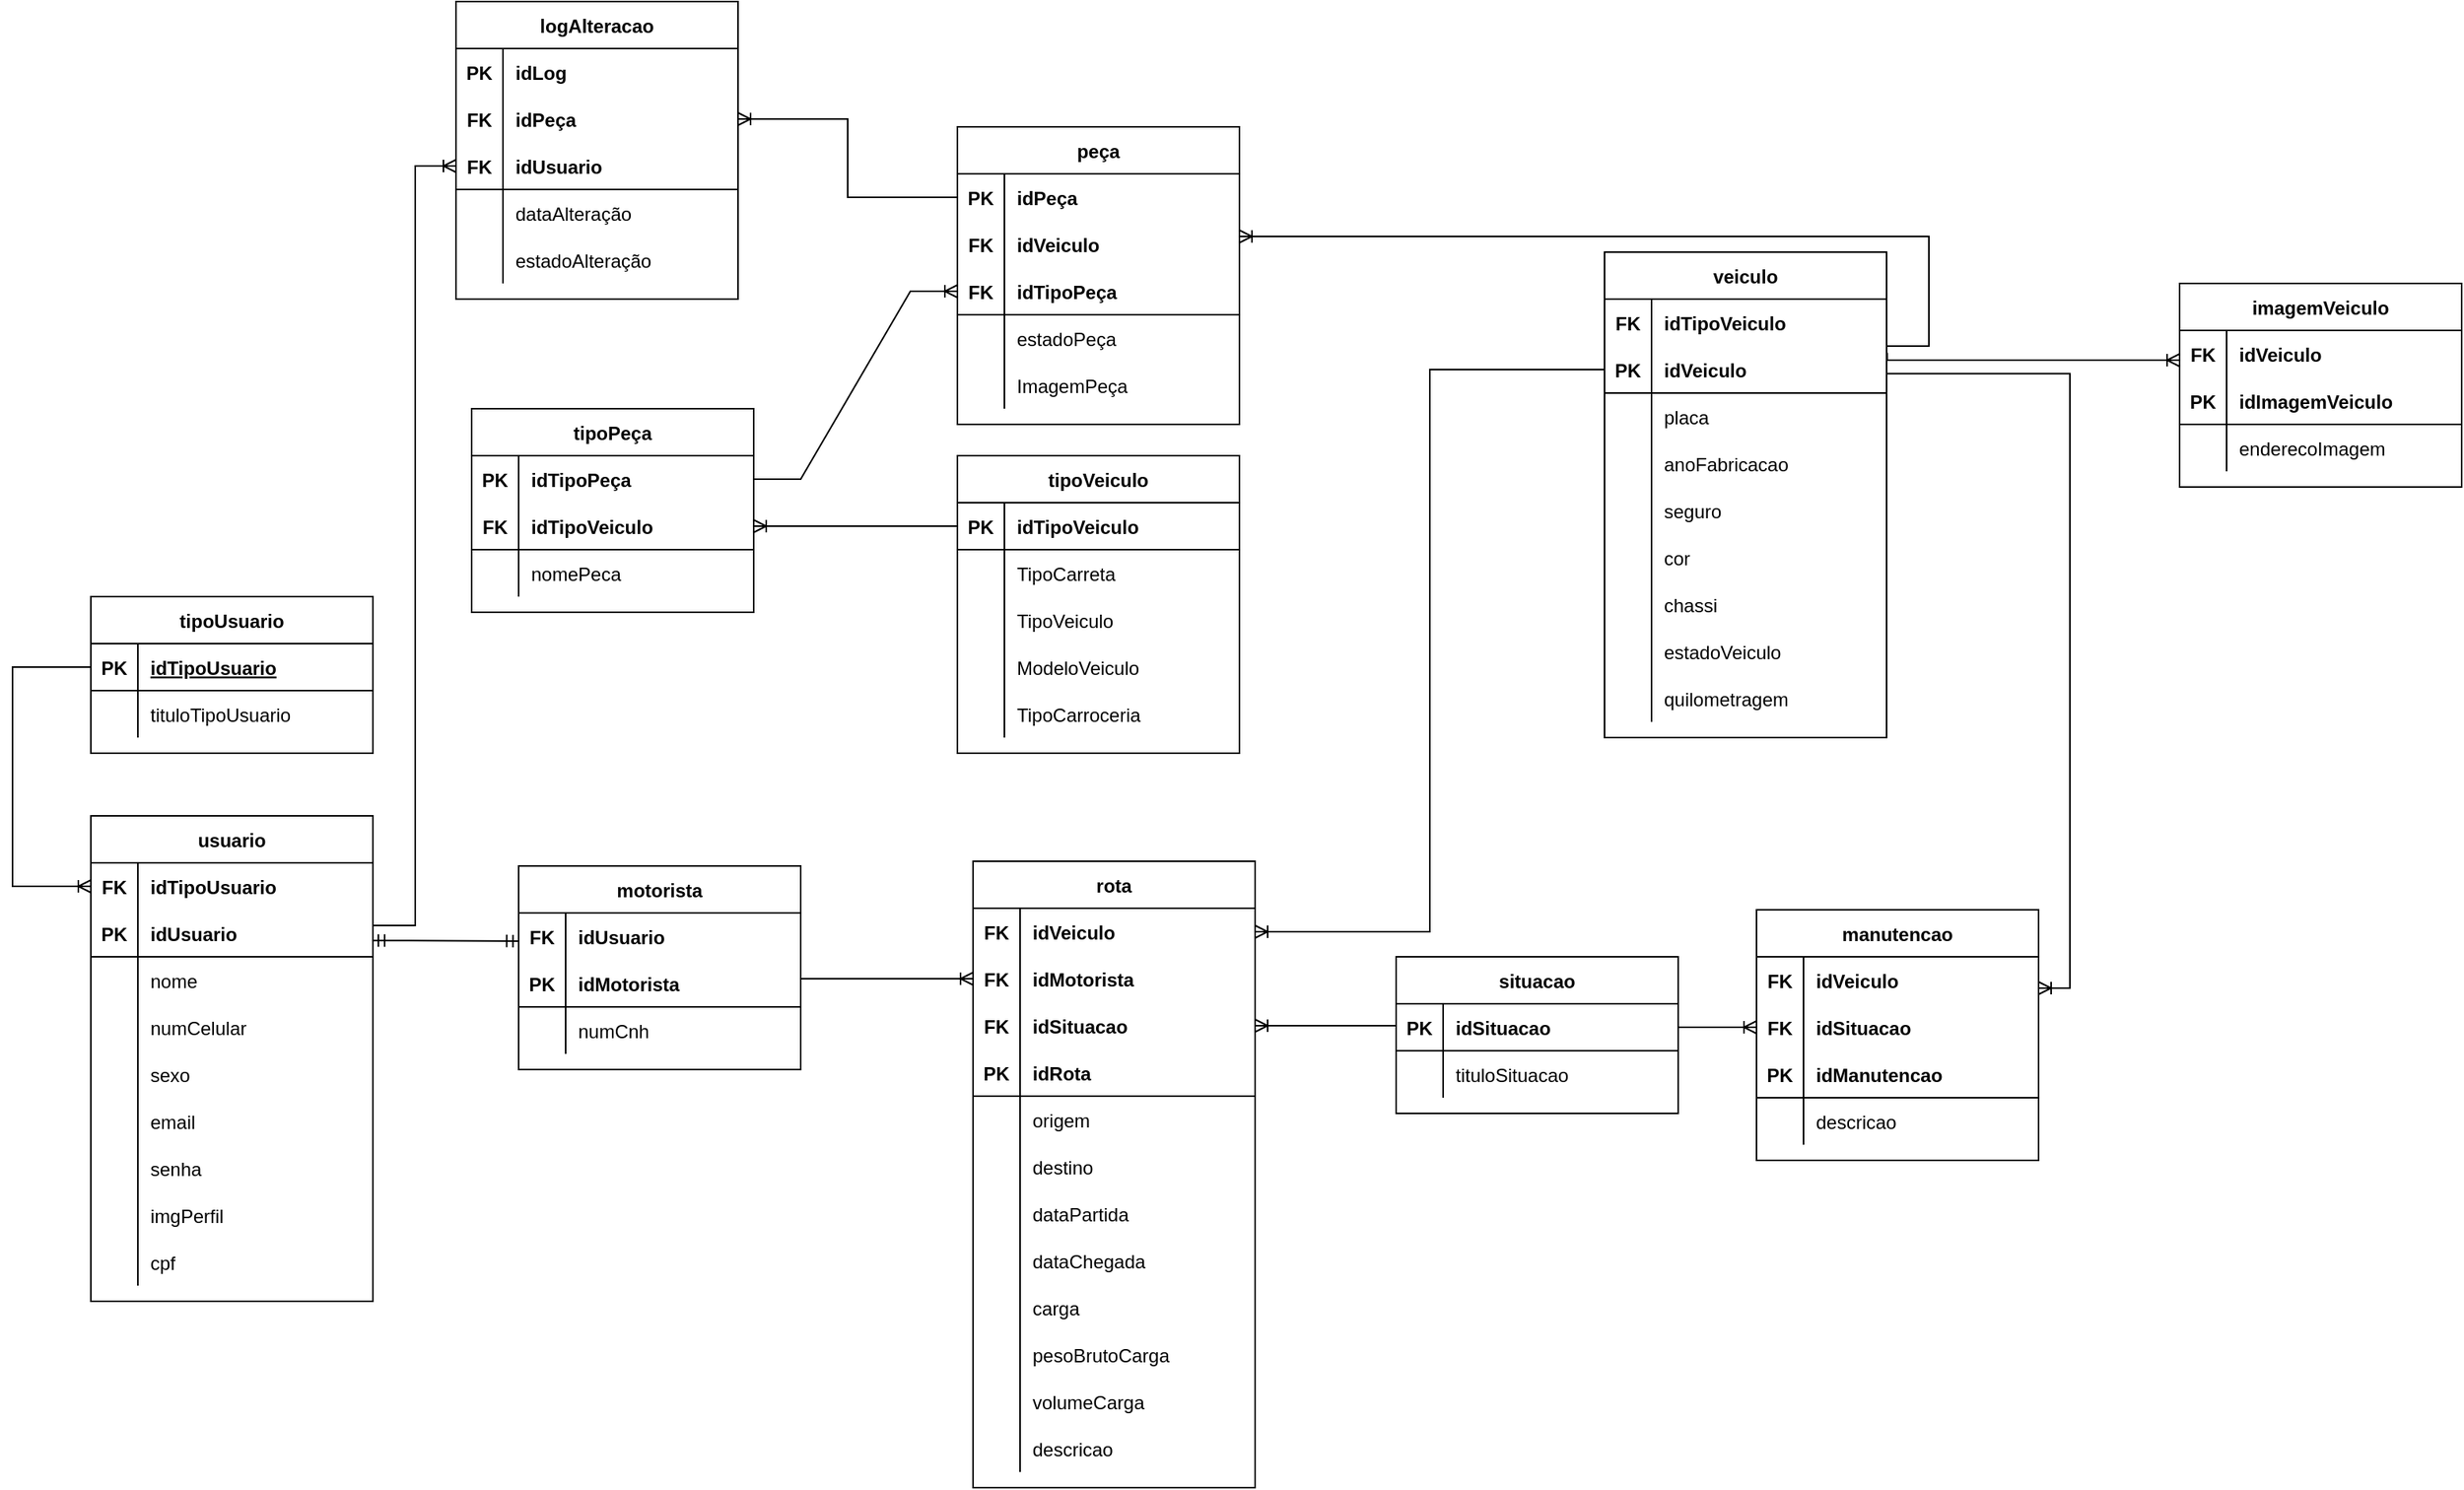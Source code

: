 <mxfile version="17.2.3" type="device" pages="2"><diagram id="1GKJzEx-R1b2Brp_yU0L" name="modelo-logico"><mxGraphModel dx="3041" dy="2353" grid="1" gridSize="10" guides="1" tooltips="1" connect="1" arrows="1" fold="1" page="1" pageScale="1" pageWidth="827" pageHeight="1169" math="0" shadow="0"><root><mxCell id="0"/><mxCell id="1" parent="0"/><mxCell id="cU_Qo0ArDRkJJlJCVyYE-1" value="veiculo" style="shape=table;startSize=30;container=1;collapsible=1;childLayout=tableLayout;fixedRows=1;rowLines=0;fontStyle=1;align=center;resizeLast=1;" parent="1" vertex="1"><mxGeometry x="263" y="-400" width="180" height="310" as="geometry"/></mxCell><mxCell id="rmTXHxQ-v0osWVu6WS2o-53" value="" style="shape=tableRow;horizontal=0;startSize=0;swimlaneHead=0;swimlaneBody=0;fillColor=none;collapsible=0;dropTarget=0;points=[[0,0.5],[1,0.5]];portConstraint=eastwest;top=0;left=0;right=0;bottom=0;" parent="cU_Qo0ArDRkJJlJCVyYE-1" vertex="1"><mxGeometry y="30" width="180" height="30" as="geometry"/></mxCell><mxCell id="rmTXHxQ-v0osWVu6WS2o-54" value="FK" style="shape=partialRectangle;connectable=0;fillColor=none;top=0;left=0;bottom=0;right=0;fontStyle=1;overflow=hidden;" parent="rmTXHxQ-v0osWVu6WS2o-53" vertex="1"><mxGeometry width="30" height="30" as="geometry"><mxRectangle width="30" height="30" as="alternateBounds"/></mxGeometry></mxCell><mxCell id="rmTXHxQ-v0osWVu6WS2o-55" value="idTipoVeiculo" style="shape=partialRectangle;connectable=0;fillColor=none;top=0;left=0;bottom=0;right=0;align=left;spacingLeft=6;fontStyle=1;overflow=hidden;" parent="rmTXHxQ-v0osWVu6WS2o-53" vertex="1"><mxGeometry x="30" width="150" height="30" as="geometry"><mxRectangle width="150" height="30" as="alternateBounds"/></mxGeometry></mxCell><mxCell id="cU_Qo0ArDRkJJlJCVyYE-2" value="" style="shape=tableRow;horizontal=0;startSize=0;swimlaneHead=0;swimlaneBody=0;fillColor=none;collapsible=0;dropTarget=0;points=[[0,0.5],[1,0.5]];portConstraint=eastwest;top=0;left=0;right=0;bottom=1;" parent="cU_Qo0ArDRkJJlJCVyYE-1" vertex="1"><mxGeometry y="60" width="180" height="30" as="geometry"/></mxCell><mxCell id="cU_Qo0ArDRkJJlJCVyYE-3" value="PK" style="shape=partialRectangle;connectable=0;fillColor=none;top=0;left=0;bottom=0;right=0;fontStyle=1;overflow=hidden;" parent="cU_Qo0ArDRkJJlJCVyYE-2" vertex="1"><mxGeometry width="30" height="30" as="geometry"><mxRectangle width="30" height="30" as="alternateBounds"/></mxGeometry></mxCell><mxCell id="cU_Qo0ArDRkJJlJCVyYE-4" value="idVeiculo" style="shape=partialRectangle;connectable=0;fillColor=none;top=0;left=0;bottom=0;right=0;align=left;spacingLeft=6;fontStyle=1;overflow=hidden;" parent="cU_Qo0ArDRkJJlJCVyYE-2" vertex="1"><mxGeometry x="30" width="150" height="30" as="geometry"><mxRectangle width="150" height="30" as="alternateBounds"/></mxGeometry></mxCell><mxCell id="cU_Qo0ArDRkJJlJCVyYE-11" value="" style="shape=tableRow;horizontal=0;startSize=0;swimlaneHead=0;swimlaneBody=0;fillColor=none;collapsible=0;dropTarget=0;points=[[0,0.5],[1,0.5]];portConstraint=eastwest;top=0;left=0;right=0;bottom=0;" parent="cU_Qo0ArDRkJJlJCVyYE-1" vertex="1"><mxGeometry y="90" width="180" height="30" as="geometry"/></mxCell><mxCell id="cU_Qo0ArDRkJJlJCVyYE-12" value="" style="shape=partialRectangle;connectable=0;fillColor=none;top=0;left=0;bottom=0;right=0;editable=1;overflow=hidden;" parent="cU_Qo0ArDRkJJlJCVyYE-11" vertex="1"><mxGeometry width="30" height="30" as="geometry"><mxRectangle width="30" height="30" as="alternateBounds"/></mxGeometry></mxCell><mxCell id="cU_Qo0ArDRkJJlJCVyYE-13" value="placa" style="shape=partialRectangle;connectable=0;fillColor=none;top=0;left=0;bottom=0;right=0;align=left;spacingLeft=6;overflow=hidden;" parent="cU_Qo0ArDRkJJlJCVyYE-11" vertex="1"><mxGeometry x="30" width="150" height="30" as="geometry"><mxRectangle width="150" height="30" as="alternateBounds"/></mxGeometry></mxCell><mxCell id="rmTXHxQ-v0osWVu6WS2o-38" value="" style="shape=tableRow;horizontal=0;startSize=0;swimlaneHead=0;swimlaneBody=0;fillColor=none;collapsible=0;dropTarget=0;points=[[0,0.5],[1,0.5]];portConstraint=eastwest;top=0;left=0;right=0;bottom=0;" parent="cU_Qo0ArDRkJJlJCVyYE-1" vertex="1"><mxGeometry y="120" width="180" height="30" as="geometry"/></mxCell><mxCell id="rmTXHxQ-v0osWVu6WS2o-39" value="" style="shape=partialRectangle;connectable=0;fillColor=none;top=0;left=0;bottom=0;right=0;editable=1;overflow=hidden;" parent="rmTXHxQ-v0osWVu6WS2o-38" vertex="1"><mxGeometry width="30" height="30" as="geometry"><mxRectangle width="30" height="30" as="alternateBounds"/></mxGeometry></mxCell><mxCell id="rmTXHxQ-v0osWVu6WS2o-40" value="anoFabricacao" style="shape=partialRectangle;connectable=0;fillColor=none;top=0;left=0;bottom=0;right=0;align=left;spacingLeft=6;overflow=hidden;" parent="rmTXHxQ-v0osWVu6WS2o-38" vertex="1"><mxGeometry x="30" width="150" height="30" as="geometry"><mxRectangle width="150" height="30" as="alternateBounds"/></mxGeometry></mxCell><mxCell id="rmTXHxQ-v0osWVu6WS2o-41" value="" style="shape=tableRow;horizontal=0;startSize=0;swimlaneHead=0;swimlaneBody=0;fillColor=none;collapsible=0;dropTarget=0;points=[[0,0.5],[1,0.5]];portConstraint=eastwest;top=0;left=0;right=0;bottom=0;" parent="cU_Qo0ArDRkJJlJCVyYE-1" vertex="1"><mxGeometry y="150" width="180" height="30" as="geometry"/></mxCell><mxCell id="rmTXHxQ-v0osWVu6WS2o-42" value="" style="shape=partialRectangle;connectable=0;fillColor=none;top=0;left=0;bottom=0;right=0;editable=1;overflow=hidden;" parent="rmTXHxQ-v0osWVu6WS2o-41" vertex="1"><mxGeometry width="30" height="30" as="geometry"><mxRectangle width="30" height="30" as="alternateBounds"/></mxGeometry></mxCell><mxCell id="rmTXHxQ-v0osWVu6WS2o-43" value="seguro" style="shape=partialRectangle;connectable=0;fillColor=none;top=0;left=0;bottom=0;right=0;align=left;spacingLeft=6;overflow=hidden;" parent="rmTXHxQ-v0osWVu6WS2o-41" vertex="1"><mxGeometry x="30" width="150" height="30" as="geometry"><mxRectangle width="150" height="30" as="alternateBounds"/></mxGeometry></mxCell><mxCell id="rmTXHxQ-v0osWVu6WS2o-44" value="" style="shape=tableRow;horizontal=0;startSize=0;swimlaneHead=0;swimlaneBody=0;fillColor=none;collapsible=0;dropTarget=0;points=[[0,0.5],[1,0.5]];portConstraint=eastwest;top=0;left=0;right=0;bottom=0;" parent="cU_Qo0ArDRkJJlJCVyYE-1" vertex="1"><mxGeometry y="180" width="180" height="30" as="geometry"/></mxCell><mxCell id="rmTXHxQ-v0osWVu6WS2o-45" value="" style="shape=partialRectangle;connectable=0;fillColor=none;top=0;left=0;bottom=0;right=0;editable=1;overflow=hidden;" parent="rmTXHxQ-v0osWVu6WS2o-44" vertex="1"><mxGeometry width="30" height="30" as="geometry"><mxRectangle width="30" height="30" as="alternateBounds"/></mxGeometry></mxCell><mxCell id="rmTXHxQ-v0osWVu6WS2o-46" value="cor" style="shape=partialRectangle;connectable=0;fillColor=none;top=0;left=0;bottom=0;right=0;align=left;spacingLeft=6;overflow=hidden;" parent="rmTXHxQ-v0osWVu6WS2o-44" vertex="1"><mxGeometry x="30" width="150" height="30" as="geometry"><mxRectangle width="150" height="30" as="alternateBounds"/></mxGeometry></mxCell><mxCell id="rmTXHxQ-v0osWVu6WS2o-47" value="" style="shape=tableRow;horizontal=0;startSize=0;swimlaneHead=0;swimlaneBody=0;fillColor=none;collapsible=0;dropTarget=0;points=[[0,0.5],[1,0.5]];portConstraint=eastwest;top=0;left=0;right=0;bottom=0;" parent="cU_Qo0ArDRkJJlJCVyYE-1" vertex="1"><mxGeometry y="210" width="180" height="30" as="geometry"/></mxCell><mxCell id="rmTXHxQ-v0osWVu6WS2o-48" value="" style="shape=partialRectangle;connectable=0;fillColor=none;top=0;left=0;bottom=0;right=0;editable=1;overflow=hidden;" parent="rmTXHxQ-v0osWVu6WS2o-47" vertex="1"><mxGeometry width="30" height="30" as="geometry"><mxRectangle width="30" height="30" as="alternateBounds"/></mxGeometry></mxCell><mxCell id="rmTXHxQ-v0osWVu6WS2o-49" value="chassi" style="shape=partialRectangle;connectable=0;fillColor=none;top=0;left=0;bottom=0;right=0;align=left;spacingLeft=6;overflow=hidden;" parent="rmTXHxQ-v0osWVu6WS2o-47" vertex="1"><mxGeometry x="30" width="150" height="30" as="geometry"><mxRectangle width="150" height="30" as="alternateBounds"/></mxGeometry></mxCell><mxCell id="HEuEz6NUkV56jWTletLe-1" value="" style="shape=tableRow;horizontal=0;startSize=0;swimlaneHead=0;swimlaneBody=0;fillColor=none;collapsible=0;dropTarget=0;points=[[0,0.5],[1,0.5]];portConstraint=eastwest;top=0;left=0;right=0;bottom=0;" parent="cU_Qo0ArDRkJJlJCVyYE-1" vertex="1"><mxGeometry y="240" width="180" height="30" as="geometry"/></mxCell><mxCell id="HEuEz6NUkV56jWTletLe-2" value="" style="shape=partialRectangle;connectable=0;fillColor=none;top=0;left=0;bottom=0;right=0;editable=1;overflow=hidden;" parent="HEuEz6NUkV56jWTletLe-1" vertex="1"><mxGeometry width="30" height="30" as="geometry"><mxRectangle width="30" height="30" as="alternateBounds"/></mxGeometry></mxCell><mxCell id="HEuEz6NUkV56jWTletLe-3" value="estadoVeiculo" style="shape=partialRectangle;connectable=0;fillColor=none;top=0;left=0;bottom=0;right=0;align=left;spacingLeft=6;overflow=hidden;" parent="HEuEz6NUkV56jWTletLe-1" vertex="1"><mxGeometry x="30" width="150" height="30" as="geometry"><mxRectangle width="150" height="30" as="alternateBounds"/></mxGeometry></mxCell><mxCell id="SOmVgs3SFXNFuTZbtKd7-4" value="" style="shape=tableRow;horizontal=0;startSize=0;swimlaneHead=0;swimlaneBody=0;fillColor=none;collapsible=0;dropTarget=0;points=[[0,0.5],[1,0.5]];portConstraint=eastwest;top=0;left=0;right=0;bottom=0;" parent="cU_Qo0ArDRkJJlJCVyYE-1" vertex="1"><mxGeometry y="270" width="180" height="30" as="geometry"/></mxCell><mxCell id="SOmVgs3SFXNFuTZbtKd7-5" value="" style="shape=partialRectangle;connectable=0;fillColor=none;top=0;left=0;bottom=0;right=0;editable=1;overflow=hidden;" parent="SOmVgs3SFXNFuTZbtKd7-4" vertex="1"><mxGeometry width="30" height="30" as="geometry"><mxRectangle width="30" height="30" as="alternateBounds"/></mxGeometry></mxCell><mxCell id="SOmVgs3SFXNFuTZbtKd7-6" value="quilometragem" style="shape=partialRectangle;connectable=0;fillColor=none;top=0;left=0;bottom=0;right=0;align=left;spacingLeft=6;overflow=hidden;" parent="SOmVgs3SFXNFuTZbtKd7-4" vertex="1"><mxGeometry x="30" width="150" height="30" as="geometry"><mxRectangle width="150" height="30" as="alternateBounds"/></mxGeometry></mxCell><mxCell id="cU_Qo0ArDRkJJlJCVyYE-14" value="tipoUsuario" style="shape=table;startSize=30;container=1;collapsible=1;childLayout=tableLayout;fixedRows=1;rowLines=0;fontStyle=1;align=center;resizeLast=1;" parent="1" vertex="1"><mxGeometry x="-703" y="-180" width="180" height="100" as="geometry"/></mxCell><mxCell id="cU_Qo0ArDRkJJlJCVyYE-15" value="" style="shape=tableRow;horizontal=0;startSize=0;swimlaneHead=0;swimlaneBody=0;fillColor=none;collapsible=0;dropTarget=0;points=[[0,0.5],[1,0.5]];portConstraint=eastwest;top=0;left=0;right=0;bottom=1;" parent="cU_Qo0ArDRkJJlJCVyYE-14" vertex="1"><mxGeometry y="30" width="180" height="30" as="geometry"/></mxCell><mxCell id="cU_Qo0ArDRkJJlJCVyYE-16" value="PK" style="shape=partialRectangle;connectable=0;fillColor=none;top=0;left=0;bottom=0;right=0;fontStyle=1;overflow=hidden;" parent="cU_Qo0ArDRkJJlJCVyYE-15" vertex="1"><mxGeometry width="30" height="30" as="geometry"><mxRectangle width="30" height="30" as="alternateBounds"/></mxGeometry></mxCell><mxCell id="cU_Qo0ArDRkJJlJCVyYE-17" value="idTipoUsuario" style="shape=partialRectangle;connectable=0;fillColor=none;top=0;left=0;bottom=0;right=0;align=left;spacingLeft=6;fontStyle=5;overflow=hidden;" parent="cU_Qo0ArDRkJJlJCVyYE-15" vertex="1"><mxGeometry x="30" width="150" height="30" as="geometry"><mxRectangle width="150" height="30" as="alternateBounds"/></mxGeometry></mxCell><mxCell id="cU_Qo0ArDRkJJlJCVyYE-18" value="" style="shape=tableRow;horizontal=0;startSize=0;swimlaneHead=0;swimlaneBody=0;fillColor=none;collapsible=0;dropTarget=0;points=[[0,0.5],[1,0.5]];portConstraint=eastwest;top=0;left=0;right=0;bottom=0;" parent="cU_Qo0ArDRkJJlJCVyYE-14" vertex="1"><mxGeometry y="60" width="180" height="30" as="geometry"/></mxCell><mxCell id="cU_Qo0ArDRkJJlJCVyYE-19" value="" style="shape=partialRectangle;connectable=0;fillColor=none;top=0;left=0;bottom=0;right=0;editable=1;overflow=hidden;" parent="cU_Qo0ArDRkJJlJCVyYE-18" vertex="1"><mxGeometry width="30" height="30" as="geometry"><mxRectangle width="30" height="30" as="alternateBounds"/></mxGeometry></mxCell><mxCell id="cU_Qo0ArDRkJJlJCVyYE-20" value="tituloTipoUsuario" style="shape=partialRectangle;connectable=0;fillColor=none;top=0;left=0;bottom=0;right=0;align=left;spacingLeft=6;overflow=hidden;" parent="cU_Qo0ArDRkJJlJCVyYE-18" vertex="1"><mxGeometry x="30" width="150" height="30" as="geometry"><mxRectangle width="150" height="30" as="alternateBounds"/></mxGeometry></mxCell><mxCell id="cU_Qo0ArDRkJJlJCVyYE-40" value="motorista" style="shape=table;startSize=30;container=1;collapsible=1;childLayout=tableLayout;fixedRows=1;rowLines=0;fontStyle=1;align=center;resizeLast=1;" parent="1" vertex="1"><mxGeometry x="-430" y="-8" width="180" height="130" as="geometry"/></mxCell><mxCell id="UNGtlIFPFoH0tZq8d7-p-1" value="" style="shape=tableRow;horizontal=0;startSize=0;swimlaneHead=0;swimlaneBody=0;fillColor=none;collapsible=0;dropTarget=0;points=[[0,0.5],[1,0.5]];portConstraint=eastwest;top=0;left=0;right=0;bottom=0;" parent="cU_Qo0ArDRkJJlJCVyYE-40" vertex="1"><mxGeometry y="30" width="180" height="30" as="geometry"/></mxCell><mxCell id="UNGtlIFPFoH0tZq8d7-p-2" value="FK" style="shape=partialRectangle;connectable=0;fillColor=none;top=0;left=0;bottom=0;right=0;fontStyle=1;overflow=hidden;" parent="UNGtlIFPFoH0tZq8d7-p-1" vertex="1"><mxGeometry width="30" height="30" as="geometry"><mxRectangle width="30" height="30" as="alternateBounds"/></mxGeometry></mxCell><mxCell id="UNGtlIFPFoH0tZq8d7-p-3" value="idUsuario" style="shape=partialRectangle;connectable=0;fillColor=none;top=0;left=0;bottom=0;right=0;align=left;spacingLeft=6;fontStyle=1;overflow=hidden;" parent="UNGtlIFPFoH0tZq8d7-p-1" vertex="1"><mxGeometry x="30" width="150" height="30" as="geometry"><mxRectangle width="150" height="30" as="alternateBounds"/></mxGeometry></mxCell><mxCell id="cU_Qo0ArDRkJJlJCVyYE-41" value="" style="shape=tableRow;horizontal=0;startSize=0;swimlaneHead=0;swimlaneBody=0;fillColor=none;collapsible=0;dropTarget=0;points=[[0,0.5],[1,0.5]];portConstraint=eastwest;top=0;left=0;right=0;bottom=1;" parent="cU_Qo0ArDRkJJlJCVyYE-40" vertex="1"><mxGeometry y="60" width="180" height="30" as="geometry"/></mxCell><mxCell id="cU_Qo0ArDRkJJlJCVyYE-42" value="PK" style="shape=partialRectangle;connectable=0;fillColor=none;top=0;left=0;bottom=0;right=0;fontStyle=1;overflow=hidden;" parent="cU_Qo0ArDRkJJlJCVyYE-41" vertex="1"><mxGeometry width="30" height="30" as="geometry"><mxRectangle width="30" height="30" as="alternateBounds"/></mxGeometry></mxCell><mxCell id="cU_Qo0ArDRkJJlJCVyYE-43" value="idMotorista" style="shape=partialRectangle;connectable=0;fillColor=none;top=0;left=0;bottom=0;right=0;align=left;spacingLeft=6;fontStyle=1;overflow=hidden;" parent="cU_Qo0ArDRkJJlJCVyYE-41" vertex="1"><mxGeometry x="30" width="150" height="30" as="geometry"><mxRectangle width="150" height="30" as="alternateBounds"/></mxGeometry></mxCell><mxCell id="cU_Qo0ArDRkJJlJCVyYE-47" value="" style="shape=tableRow;horizontal=0;startSize=0;swimlaneHead=0;swimlaneBody=0;fillColor=none;collapsible=0;dropTarget=0;points=[[0,0.5],[1,0.5]];portConstraint=eastwest;top=0;left=0;right=0;bottom=0;" parent="cU_Qo0ArDRkJJlJCVyYE-40" vertex="1"><mxGeometry y="90" width="180" height="30" as="geometry"/></mxCell><mxCell id="cU_Qo0ArDRkJJlJCVyYE-48" value="" style="shape=partialRectangle;connectable=0;fillColor=none;top=0;left=0;bottom=0;right=0;editable=1;overflow=hidden;" parent="cU_Qo0ArDRkJJlJCVyYE-47" vertex="1"><mxGeometry width="30" height="30" as="geometry"><mxRectangle width="30" height="30" as="alternateBounds"/></mxGeometry></mxCell><mxCell id="cU_Qo0ArDRkJJlJCVyYE-49" value="numCnh" style="shape=partialRectangle;connectable=0;fillColor=none;top=0;left=0;bottom=0;right=0;align=left;spacingLeft=6;overflow=hidden;" parent="cU_Qo0ArDRkJJlJCVyYE-47" vertex="1"><mxGeometry x="30" width="150" height="30" as="geometry"><mxRectangle width="150" height="30" as="alternateBounds"/></mxGeometry></mxCell><mxCell id="cU_Qo0ArDRkJJlJCVyYE-66" value="rota" style="shape=table;startSize=30;container=1;collapsible=1;childLayout=tableLayout;fixedRows=1;rowLines=0;fontStyle=1;align=center;resizeLast=1;" parent="1" vertex="1"><mxGeometry x="-140" y="-11" width="180" height="400" as="geometry"/></mxCell><mxCell id="rmTXHxQ-v0osWVu6WS2o-59" value="" style="shape=tableRow;horizontal=0;startSize=0;swimlaneHead=0;swimlaneBody=0;fillColor=none;collapsible=0;dropTarget=0;points=[[0,0.5],[1,0.5]];portConstraint=eastwest;top=0;left=0;right=0;bottom=0;" parent="cU_Qo0ArDRkJJlJCVyYE-66" vertex="1"><mxGeometry y="30" width="180" height="30" as="geometry"/></mxCell><mxCell id="rmTXHxQ-v0osWVu6WS2o-60" value="FK" style="shape=partialRectangle;connectable=0;fillColor=none;top=0;left=0;bottom=0;right=0;fontStyle=1;overflow=hidden;" parent="rmTXHxQ-v0osWVu6WS2o-59" vertex="1"><mxGeometry width="30" height="30" as="geometry"><mxRectangle width="30" height="30" as="alternateBounds"/></mxGeometry></mxCell><mxCell id="rmTXHxQ-v0osWVu6WS2o-61" value="idVeiculo" style="shape=partialRectangle;connectable=0;fillColor=none;top=0;left=0;bottom=0;right=0;align=left;spacingLeft=6;fontStyle=1;overflow=hidden;" parent="rmTXHxQ-v0osWVu6WS2o-59" vertex="1"><mxGeometry x="30" width="150" height="30" as="geometry"><mxRectangle width="150" height="30" as="alternateBounds"/></mxGeometry></mxCell><mxCell id="rmTXHxQ-v0osWVu6WS2o-62" value="" style="shape=tableRow;horizontal=0;startSize=0;swimlaneHead=0;swimlaneBody=0;fillColor=none;collapsible=0;dropTarget=0;points=[[0,0.5],[1,0.5]];portConstraint=eastwest;top=0;left=0;right=0;bottom=0;" parent="cU_Qo0ArDRkJJlJCVyYE-66" vertex="1"><mxGeometry y="60" width="180" height="30" as="geometry"/></mxCell><mxCell id="rmTXHxQ-v0osWVu6WS2o-63" value="FK" style="shape=partialRectangle;connectable=0;fillColor=none;top=0;left=0;bottom=0;right=0;fontStyle=1;overflow=hidden;" parent="rmTXHxQ-v0osWVu6WS2o-62" vertex="1"><mxGeometry width="30" height="30" as="geometry"><mxRectangle width="30" height="30" as="alternateBounds"/></mxGeometry></mxCell><mxCell id="rmTXHxQ-v0osWVu6WS2o-64" value="idMotorista" style="shape=partialRectangle;connectable=0;fillColor=none;top=0;left=0;bottom=0;right=0;align=left;spacingLeft=6;fontStyle=1;overflow=hidden;" parent="rmTXHxQ-v0osWVu6WS2o-62" vertex="1"><mxGeometry x="30" width="150" height="30" as="geometry"><mxRectangle width="150" height="30" as="alternateBounds"/></mxGeometry></mxCell><mxCell id="ROTPkUJiSDmQk0iEguZw-8" value="" style="shape=tableRow;horizontal=0;startSize=0;swimlaneHead=0;swimlaneBody=0;fillColor=none;collapsible=0;dropTarget=0;points=[[0,0.5],[1,0.5]];portConstraint=eastwest;top=0;left=0;right=0;bottom=0;" parent="cU_Qo0ArDRkJJlJCVyYE-66" vertex="1"><mxGeometry y="90" width="180" height="30" as="geometry"/></mxCell><mxCell id="ROTPkUJiSDmQk0iEguZw-9" value="FK" style="shape=partialRectangle;connectable=0;fillColor=none;top=0;left=0;bottom=0;right=0;fontStyle=1;overflow=hidden;" parent="ROTPkUJiSDmQk0iEguZw-8" vertex="1"><mxGeometry width="30" height="30" as="geometry"><mxRectangle width="30" height="30" as="alternateBounds"/></mxGeometry></mxCell><mxCell id="ROTPkUJiSDmQk0iEguZw-10" value="idSituacao" style="shape=partialRectangle;connectable=0;fillColor=none;top=0;left=0;bottom=0;right=0;align=left;spacingLeft=6;fontStyle=1;overflow=hidden;" parent="ROTPkUJiSDmQk0iEguZw-8" vertex="1"><mxGeometry x="30" width="150" height="30" as="geometry"><mxRectangle width="150" height="30" as="alternateBounds"/></mxGeometry></mxCell><mxCell id="cU_Qo0ArDRkJJlJCVyYE-67" value="" style="shape=tableRow;horizontal=0;startSize=0;swimlaneHead=0;swimlaneBody=0;fillColor=none;collapsible=0;dropTarget=0;points=[[0,0.5],[1,0.5]];portConstraint=eastwest;top=0;left=0;right=0;bottom=1;" parent="cU_Qo0ArDRkJJlJCVyYE-66" vertex="1"><mxGeometry y="120" width="180" height="30" as="geometry"/></mxCell><mxCell id="cU_Qo0ArDRkJJlJCVyYE-68" value="PK" style="shape=partialRectangle;connectable=0;fillColor=none;top=0;left=0;bottom=0;right=0;fontStyle=1;overflow=hidden;" parent="cU_Qo0ArDRkJJlJCVyYE-67" vertex="1"><mxGeometry width="30" height="30" as="geometry"><mxRectangle width="30" height="30" as="alternateBounds"/></mxGeometry></mxCell><mxCell id="cU_Qo0ArDRkJJlJCVyYE-69" value="idRota" style="shape=partialRectangle;connectable=0;fillColor=none;top=0;left=0;bottom=0;right=0;align=left;spacingLeft=6;fontStyle=1;overflow=hidden;" parent="cU_Qo0ArDRkJJlJCVyYE-67" vertex="1"><mxGeometry x="30" width="150" height="30" as="geometry"><mxRectangle width="150" height="30" as="alternateBounds"/></mxGeometry></mxCell><mxCell id="cU_Qo0ArDRkJJlJCVyYE-70" value="" style="shape=tableRow;horizontal=0;startSize=0;swimlaneHead=0;swimlaneBody=0;fillColor=none;collapsible=0;dropTarget=0;points=[[0,0.5],[1,0.5]];portConstraint=eastwest;top=0;left=0;right=0;bottom=0;" parent="cU_Qo0ArDRkJJlJCVyYE-66" vertex="1"><mxGeometry y="150" width="180" height="30" as="geometry"/></mxCell><mxCell id="cU_Qo0ArDRkJJlJCVyYE-71" value="" style="shape=partialRectangle;connectable=0;fillColor=none;top=0;left=0;bottom=0;right=0;editable=1;overflow=hidden;" parent="cU_Qo0ArDRkJJlJCVyYE-70" vertex="1"><mxGeometry width="30" height="30" as="geometry"><mxRectangle width="30" height="30" as="alternateBounds"/></mxGeometry></mxCell><mxCell id="cU_Qo0ArDRkJJlJCVyYE-72" value="origem" style="shape=partialRectangle;connectable=0;fillColor=none;top=0;left=0;bottom=0;right=0;align=left;spacingLeft=6;overflow=hidden;" parent="cU_Qo0ArDRkJJlJCVyYE-70" vertex="1"><mxGeometry x="30" width="150" height="30" as="geometry"><mxRectangle width="150" height="30" as="alternateBounds"/></mxGeometry></mxCell><mxCell id="cU_Qo0ArDRkJJlJCVyYE-73" value="" style="shape=tableRow;horizontal=0;startSize=0;swimlaneHead=0;swimlaneBody=0;fillColor=none;collapsible=0;dropTarget=0;points=[[0,0.5],[1,0.5]];portConstraint=eastwest;top=0;left=0;right=0;bottom=0;" parent="cU_Qo0ArDRkJJlJCVyYE-66" vertex="1"><mxGeometry y="180" width="180" height="30" as="geometry"/></mxCell><mxCell id="cU_Qo0ArDRkJJlJCVyYE-74" value="" style="shape=partialRectangle;connectable=0;fillColor=none;top=0;left=0;bottom=0;right=0;editable=1;overflow=hidden;" parent="cU_Qo0ArDRkJJlJCVyYE-73" vertex="1"><mxGeometry width="30" height="30" as="geometry"><mxRectangle width="30" height="30" as="alternateBounds"/></mxGeometry></mxCell><mxCell id="cU_Qo0ArDRkJJlJCVyYE-75" value="destino" style="shape=partialRectangle;connectable=0;fillColor=none;top=0;left=0;bottom=0;right=0;align=left;spacingLeft=6;overflow=hidden;" parent="cU_Qo0ArDRkJJlJCVyYE-73" vertex="1"><mxGeometry x="30" width="150" height="30" as="geometry"><mxRectangle width="150" height="30" as="alternateBounds"/></mxGeometry></mxCell><mxCell id="cU_Qo0ArDRkJJlJCVyYE-76" value="" style="shape=tableRow;horizontal=0;startSize=0;swimlaneHead=0;swimlaneBody=0;fillColor=none;collapsible=0;dropTarget=0;points=[[0,0.5],[1,0.5]];portConstraint=eastwest;top=0;left=0;right=0;bottom=0;" parent="cU_Qo0ArDRkJJlJCVyYE-66" vertex="1"><mxGeometry y="210" width="180" height="30" as="geometry"/></mxCell><mxCell id="cU_Qo0ArDRkJJlJCVyYE-77" value="" style="shape=partialRectangle;connectable=0;fillColor=none;top=0;left=0;bottom=0;right=0;editable=1;overflow=hidden;" parent="cU_Qo0ArDRkJJlJCVyYE-76" vertex="1"><mxGeometry width="30" height="30" as="geometry"><mxRectangle width="30" height="30" as="alternateBounds"/></mxGeometry></mxCell><mxCell id="cU_Qo0ArDRkJJlJCVyYE-78" value="dataPartida" style="shape=partialRectangle;connectable=0;fillColor=none;top=0;left=0;bottom=0;right=0;align=left;spacingLeft=6;overflow=hidden;" parent="cU_Qo0ArDRkJJlJCVyYE-76" vertex="1"><mxGeometry x="30" width="150" height="30" as="geometry"><mxRectangle width="150" height="30" as="alternateBounds"/></mxGeometry></mxCell><mxCell id="07xvjTI475rt0MWsp2Ep-1" value="" style="shape=tableRow;horizontal=0;startSize=0;swimlaneHead=0;swimlaneBody=0;fillColor=none;collapsible=0;dropTarget=0;points=[[0,0.5],[1,0.5]];portConstraint=eastwest;top=0;left=0;right=0;bottom=0;" parent="cU_Qo0ArDRkJJlJCVyYE-66" vertex="1"><mxGeometry y="240" width="180" height="30" as="geometry"/></mxCell><mxCell id="07xvjTI475rt0MWsp2Ep-2" value="" style="shape=partialRectangle;connectable=0;fillColor=none;top=0;left=0;bottom=0;right=0;editable=1;overflow=hidden;" parent="07xvjTI475rt0MWsp2Ep-1" vertex="1"><mxGeometry width="30" height="30" as="geometry"><mxRectangle width="30" height="30" as="alternateBounds"/></mxGeometry></mxCell><mxCell id="07xvjTI475rt0MWsp2Ep-3" value="dataChegada" style="shape=partialRectangle;connectable=0;fillColor=none;top=0;left=0;bottom=0;right=0;align=left;spacingLeft=6;overflow=hidden;" parent="07xvjTI475rt0MWsp2Ep-1" vertex="1"><mxGeometry x="30" width="150" height="30" as="geometry"><mxRectangle width="150" height="30" as="alternateBounds"/></mxGeometry></mxCell><mxCell id="07xvjTI475rt0MWsp2Ep-7" value="" style="shape=tableRow;horizontal=0;startSize=0;swimlaneHead=0;swimlaneBody=0;fillColor=none;collapsible=0;dropTarget=0;points=[[0,0.5],[1,0.5]];portConstraint=eastwest;top=0;left=0;right=0;bottom=0;" parent="cU_Qo0ArDRkJJlJCVyYE-66" vertex="1"><mxGeometry y="270" width="180" height="30" as="geometry"/></mxCell><mxCell id="07xvjTI475rt0MWsp2Ep-8" value="" style="shape=partialRectangle;connectable=0;fillColor=none;top=0;left=0;bottom=0;right=0;editable=1;overflow=hidden;" parent="07xvjTI475rt0MWsp2Ep-7" vertex="1"><mxGeometry width="30" height="30" as="geometry"><mxRectangle width="30" height="30" as="alternateBounds"/></mxGeometry></mxCell><mxCell id="07xvjTI475rt0MWsp2Ep-9" value="carga" style="shape=partialRectangle;connectable=0;fillColor=none;top=0;left=0;bottom=0;right=0;align=left;spacingLeft=6;overflow=hidden;" parent="07xvjTI475rt0MWsp2Ep-7" vertex="1"><mxGeometry x="30" width="150" height="30" as="geometry"><mxRectangle width="150" height="30" as="alternateBounds"/></mxGeometry></mxCell><mxCell id="07xvjTI475rt0MWsp2Ep-13" value="" style="shape=tableRow;horizontal=0;startSize=0;swimlaneHead=0;swimlaneBody=0;fillColor=none;collapsible=0;dropTarget=0;points=[[0,0.5],[1,0.5]];portConstraint=eastwest;top=0;left=0;right=0;bottom=0;" parent="cU_Qo0ArDRkJJlJCVyYE-66" vertex="1"><mxGeometry y="300" width="180" height="30" as="geometry"/></mxCell><mxCell id="07xvjTI475rt0MWsp2Ep-14" value="" style="shape=partialRectangle;connectable=0;fillColor=none;top=0;left=0;bottom=0;right=0;editable=1;overflow=hidden;" parent="07xvjTI475rt0MWsp2Ep-13" vertex="1"><mxGeometry width="30" height="30" as="geometry"><mxRectangle width="30" height="30" as="alternateBounds"/></mxGeometry></mxCell><mxCell id="07xvjTI475rt0MWsp2Ep-15" value="pesoBrutoCarga" style="shape=partialRectangle;connectable=0;fillColor=none;top=0;left=0;bottom=0;right=0;align=left;spacingLeft=6;overflow=hidden;" parent="07xvjTI475rt0MWsp2Ep-13" vertex="1"><mxGeometry x="30" width="150" height="30" as="geometry"><mxRectangle width="150" height="30" as="alternateBounds"/></mxGeometry></mxCell><mxCell id="07xvjTI475rt0MWsp2Ep-16" value="" style="shape=tableRow;horizontal=0;startSize=0;swimlaneHead=0;swimlaneBody=0;fillColor=none;collapsible=0;dropTarget=0;points=[[0,0.5],[1,0.5]];portConstraint=eastwest;top=0;left=0;right=0;bottom=0;" parent="cU_Qo0ArDRkJJlJCVyYE-66" vertex="1"><mxGeometry y="330" width="180" height="30" as="geometry"/></mxCell><mxCell id="07xvjTI475rt0MWsp2Ep-17" value="" style="shape=partialRectangle;connectable=0;fillColor=none;top=0;left=0;bottom=0;right=0;editable=1;overflow=hidden;" parent="07xvjTI475rt0MWsp2Ep-16" vertex="1"><mxGeometry width="30" height="30" as="geometry"><mxRectangle width="30" height="30" as="alternateBounds"/></mxGeometry></mxCell><mxCell id="07xvjTI475rt0MWsp2Ep-18" value="volumeCarga" style="shape=partialRectangle;connectable=0;fillColor=none;top=0;left=0;bottom=0;right=0;align=left;spacingLeft=6;overflow=hidden;" parent="07xvjTI475rt0MWsp2Ep-16" vertex="1"><mxGeometry x="30" width="150" height="30" as="geometry"><mxRectangle width="150" height="30" as="alternateBounds"/></mxGeometry></mxCell><mxCell id="07xvjTI475rt0MWsp2Ep-19" value="" style="shape=tableRow;horizontal=0;startSize=0;swimlaneHead=0;swimlaneBody=0;fillColor=none;collapsible=0;dropTarget=0;points=[[0,0.5],[1,0.5]];portConstraint=eastwest;top=0;left=0;right=0;bottom=0;" parent="cU_Qo0ArDRkJJlJCVyYE-66" vertex="1"><mxGeometry y="360" width="180" height="30" as="geometry"/></mxCell><mxCell id="07xvjTI475rt0MWsp2Ep-20" value="" style="shape=partialRectangle;connectable=0;fillColor=none;top=0;left=0;bottom=0;right=0;editable=1;overflow=hidden;" parent="07xvjTI475rt0MWsp2Ep-19" vertex="1"><mxGeometry width="30" height="30" as="geometry"><mxRectangle width="30" height="30" as="alternateBounds"/></mxGeometry></mxCell><mxCell id="07xvjTI475rt0MWsp2Ep-21" value="descricao" style="shape=partialRectangle;connectable=0;fillColor=none;top=0;left=0;bottom=0;right=0;align=left;spacingLeft=6;overflow=hidden;" parent="07xvjTI475rt0MWsp2Ep-19" vertex="1"><mxGeometry x="30" width="150" height="30" as="geometry"><mxRectangle width="150" height="30" as="alternateBounds"/></mxGeometry></mxCell><mxCell id="cU_Qo0ArDRkJJlJCVyYE-79" value="manutencao" style="shape=table;startSize=30;container=1;collapsible=1;childLayout=tableLayout;fixedRows=1;rowLines=0;fontStyle=1;align=center;resizeLast=1;" parent="1" vertex="1"><mxGeometry x="360" y="20" width="180" height="160" as="geometry"/></mxCell><mxCell id="07xvjTI475rt0MWsp2Ep-22" value="" style="shape=tableRow;horizontal=0;startSize=0;swimlaneHead=0;swimlaneBody=0;fillColor=none;collapsible=0;dropTarget=0;points=[[0,0.5],[1,0.5]];portConstraint=eastwest;top=0;left=0;right=0;bottom=0;" parent="cU_Qo0ArDRkJJlJCVyYE-79" vertex="1"><mxGeometry y="30" width="180" height="30" as="geometry"/></mxCell><mxCell id="07xvjTI475rt0MWsp2Ep-23" value="FK" style="shape=partialRectangle;connectable=0;fillColor=none;top=0;left=0;bottom=0;right=0;fontStyle=1;overflow=hidden;" parent="07xvjTI475rt0MWsp2Ep-22" vertex="1"><mxGeometry width="30" height="30" as="geometry"><mxRectangle width="30" height="30" as="alternateBounds"/></mxGeometry></mxCell><mxCell id="07xvjTI475rt0MWsp2Ep-24" value="idVeiculo" style="shape=partialRectangle;connectable=0;fillColor=none;top=0;left=0;bottom=0;right=0;align=left;spacingLeft=6;fontStyle=1;overflow=hidden;" parent="07xvjTI475rt0MWsp2Ep-22" vertex="1"><mxGeometry x="30" width="150" height="30" as="geometry"><mxRectangle width="150" height="30" as="alternateBounds"/></mxGeometry></mxCell><mxCell id="ff-nfTU_Zd4ue4v_TBtR-8" value="" style="shape=tableRow;horizontal=0;startSize=0;swimlaneHead=0;swimlaneBody=0;fillColor=none;collapsible=0;dropTarget=0;points=[[0,0.5],[1,0.5]];portConstraint=eastwest;top=0;left=0;right=0;bottom=0;" parent="cU_Qo0ArDRkJJlJCVyYE-79" vertex="1"><mxGeometry y="60" width="180" height="30" as="geometry"/></mxCell><mxCell id="ff-nfTU_Zd4ue4v_TBtR-9" value="FK" style="shape=partialRectangle;connectable=0;fillColor=none;top=0;left=0;bottom=0;right=0;fontStyle=1;overflow=hidden;" parent="ff-nfTU_Zd4ue4v_TBtR-8" vertex="1"><mxGeometry width="30" height="30" as="geometry"><mxRectangle width="30" height="30" as="alternateBounds"/></mxGeometry></mxCell><mxCell id="ff-nfTU_Zd4ue4v_TBtR-10" value="idSituacao" style="shape=partialRectangle;connectable=0;fillColor=none;top=0;left=0;bottom=0;right=0;align=left;spacingLeft=6;fontStyle=1;overflow=hidden;" parent="ff-nfTU_Zd4ue4v_TBtR-8" vertex="1"><mxGeometry x="30" width="150" height="30" as="geometry"><mxRectangle width="150" height="30" as="alternateBounds"/></mxGeometry></mxCell><mxCell id="cU_Qo0ArDRkJJlJCVyYE-80" value="" style="shape=tableRow;horizontal=0;startSize=0;swimlaneHead=0;swimlaneBody=0;fillColor=none;collapsible=0;dropTarget=0;points=[[0,0.5],[1,0.5]];portConstraint=eastwest;top=0;left=0;right=0;bottom=1;" parent="cU_Qo0ArDRkJJlJCVyYE-79" vertex="1"><mxGeometry y="90" width="180" height="30" as="geometry"/></mxCell><mxCell id="cU_Qo0ArDRkJJlJCVyYE-81" value="PK" style="shape=partialRectangle;connectable=0;fillColor=none;top=0;left=0;bottom=0;right=0;fontStyle=1;overflow=hidden;" parent="cU_Qo0ArDRkJJlJCVyYE-80" vertex="1"><mxGeometry width="30" height="30" as="geometry"><mxRectangle width="30" height="30" as="alternateBounds"/></mxGeometry></mxCell><mxCell id="cU_Qo0ArDRkJJlJCVyYE-82" value="idManutencao" style="shape=partialRectangle;connectable=0;fillColor=none;top=0;left=0;bottom=0;right=0;align=left;spacingLeft=6;fontStyle=1;overflow=hidden;" parent="cU_Qo0ArDRkJJlJCVyYE-80" vertex="1"><mxGeometry x="30" width="150" height="30" as="geometry"><mxRectangle width="150" height="30" as="alternateBounds"/></mxGeometry></mxCell><mxCell id="cU_Qo0ArDRkJJlJCVyYE-83" value="" style="shape=tableRow;horizontal=0;startSize=0;swimlaneHead=0;swimlaneBody=0;fillColor=none;collapsible=0;dropTarget=0;points=[[0,0.5],[1,0.5]];portConstraint=eastwest;top=0;left=0;right=0;bottom=0;" parent="cU_Qo0ArDRkJJlJCVyYE-79" vertex="1"><mxGeometry y="120" width="180" height="30" as="geometry"/></mxCell><mxCell id="cU_Qo0ArDRkJJlJCVyYE-84" value="" style="shape=partialRectangle;connectable=0;fillColor=none;top=0;left=0;bottom=0;right=0;editable=1;overflow=hidden;" parent="cU_Qo0ArDRkJJlJCVyYE-83" vertex="1"><mxGeometry width="30" height="30" as="geometry"><mxRectangle width="30" height="30" as="alternateBounds"/></mxGeometry></mxCell><mxCell id="cU_Qo0ArDRkJJlJCVyYE-85" value="descricao" style="shape=partialRectangle;connectable=0;fillColor=none;top=0;left=0;bottom=0;right=0;align=left;spacingLeft=6;overflow=hidden;" parent="cU_Qo0ArDRkJJlJCVyYE-83" vertex="1"><mxGeometry x="30" width="150" height="30" as="geometry"><mxRectangle width="150" height="30" as="alternateBounds"/></mxGeometry></mxCell><mxCell id="c9zIBRkWfyKZLSxc0ltP-1" value="tipoVeiculo" style="shape=table;startSize=30;container=1;collapsible=1;childLayout=tableLayout;fixedRows=1;rowLines=0;fontStyle=1;align=center;resizeLast=1;" parent="1" vertex="1"><mxGeometry x="-150" y="-270" width="180" height="190" as="geometry"/></mxCell><mxCell id="c9zIBRkWfyKZLSxc0ltP-2" value="" style="shape=tableRow;horizontal=0;startSize=0;swimlaneHead=0;swimlaneBody=0;fillColor=none;collapsible=0;dropTarget=0;points=[[0,0.5],[1,0.5]];portConstraint=eastwest;top=0;left=0;right=0;bottom=1;" parent="c9zIBRkWfyKZLSxc0ltP-1" vertex="1"><mxGeometry y="30" width="180" height="30" as="geometry"/></mxCell><mxCell id="c9zIBRkWfyKZLSxc0ltP-3" value="PK" style="shape=partialRectangle;connectable=0;fillColor=none;top=0;left=0;bottom=0;right=0;fontStyle=1;overflow=hidden;" parent="c9zIBRkWfyKZLSxc0ltP-2" vertex="1"><mxGeometry width="30" height="30" as="geometry"><mxRectangle width="30" height="30" as="alternateBounds"/></mxGeometry></mxCell><mxCell id="c9zIBRkWfyKZLSxc0ltP-4" value="idTipoVeiculo" style="shape=partialRectangle;connectable=0;fillColor=none;top=0;left=0;bottom=0;right=0;align=left;spacingLeft=6;fontStyle=1;overflow=hidden;" parent="c9zIBRkWfyKZLSxc0ltP-2" vertex="1"><mxGeometry x="30" width="150" height="30" as="geometry"><mxRectangle width="150" height="30" as="alternateBounds"/></mxGeometry></mxCell><mxCell id="BpmqLInS_TvjO1fZTHC--4" value="" style="shape=tableRow;horizontal=0;startSize=0;swimlaneHead=0;swimlaneBody=0;fillColor=none;collapsible=0;dropTarget=0;points=[[0,0.5],[1,0.5]];portConstraint=eastwest;top=0;left=0;right=0;bottom=0;" parent="c9zIBRkWfyKZLSxc0ltP-1" vertex="1"><mxGeometry y="60" width="180" height="30" as="geometry"/></mxCell><mxCell id="BpmqLInS_TvjO1fZTHC--5" value="" style="shape=partialRectangle;connectable=0;fillColor=none;top=0;left=0;bottom=0;right=0;editable=1;overflow=hidden;" parent="BpmqLInS_TvjO1fZTHC--4" vertex="1"><mxGeometry width="30" height="30" as="geometry"><mxRectangle width="30" height="30" as="alternateBounds"/></mxGeometry></mxCell><mxCell id="BpmqLInS_TvjO1fZTHC--6" value="TipoCarreta" style="shape=partialRectangle;connectable=0;fillColor=none;top=0;left=0;bottom=0;right=0;align=left;spacingLeft=6;overflow=hidden;" parent="BpmqLInS_TvjO1fZTHC--4" vertex="1"><mxGeometry x="30" width="150" height="30" as="geometry"><mxRectangle width="150" height="30" as="alternateBounds"/></mxGeometry></mxCell><mxCell id="c9zIBRkWfyKZLSxc0ltP-5" value="" style="shape=tableRow;horizontal=0;startSize=0;swimlaneHead=0;swimlaneBody=0;fillColor=none;collapsible=0;dropTarget=0;points=[[0,0.5],[1,0.5]];portConstraint=eastwest;top=0;left=0;right=0;bottom=0;" parent="c9zIBRkWfyKZLSxc0ltP-1" vertex="1"><mxGeometry y="90" width="180" height="30" as="geometry"/></mxCell><mxCell id="c9zIBRkWfyKZLSxc0ltP-6" value="" style="shape=partialRectangle;connectable=0;fillColor=none;top=0;left=0;bottom=0;right=0;editable=1;overflow=hidden;" parent="c9zIBRkWfyKZLSxc0ltP-5" vertex="1"><mxGeometry width="30" height="30" as="geometry"><mxRectangle width="30" height="30" as="alternateBounds"/></mxGeometry></mxCell><mxCell id="c9zIBRkWfyKZLSxc0ltP-7" value="TipoVeiculo" style="shape=partialRectangle;connectable=0;fillColor=none;top=0;left=0;bottom=0;right=0;align=left;spacingLeft=6;overflow=hidden;" parent="c9zIBRkWfyKZLSxc0ltP-5" vertex="1"><mxGeometry x="30" width="150" height="30" as="geometry"><mxRectangle width="150" height="30" as="alternateBounds"/></mxGeometry></mxCell><mxCell id="l864frsgy6DgEJzsDP58-5" value="" style="shape=tableRow;horizontal=0;startSize=0;swimlaneHead=0;swimlaneBody=0;fillColor=none;collapsible=0;dropTarget=0;points=[[0,0.5],[1,0.5]];portConstraint=eastwest;top=0;left=0;right=0;bottom=0;" vertex="1" parent="c9zIBRkWfyKZLSxc0ltP-1"><mxGeometry y="120" width="180" height="30" as="geometry"/></mxCell><mxCell id="l864frsgy6DgEJzsDP58-6" value="" style="shape=partialRectangle;connectable=0;fillColor=none;top=0;left=0;bottom=0;right=0;editable=1;overflow=hidden;" vertex="1" parent="l864frsgy6DgEJzsDP58-5"><mxGeometry width="30" height="30" as="geometry"><mxRectangle width="30" height="30" as="alternateBounds"/></mxGeometry></mxCell><mxCell id="l864frsgy6DgEJzsDP58-7" value="ModeloVeiculo" style="shape=partialRectangle;connectable=0;fillColor=none;top=0;left=0;bottom=0;right=0;align=left;spacingLeft=6;overflow=hidden;" vertex="1" parent="l864frsgy6DgEJzsDP58-5"><mxGeometry x="30" width="150" height="30" as="geometry"><mxRectangle width="150" height="30" as="alternateBounds"/></mxGeometry></mxCell><mxCell id="BpmqLInS_TvjO1fZTHC--10" value="" style="shape=tableRow;horizontal=0;startSize=0;swimlaneHead=0;swimlaneBody=0;fillColor=none;collapsible=0;dropTarget=0;points=[[0,0.5],[1,0.5]];portConstraint=eastwest;top=0;left=0;right=0;bottom=0;" parent="c9zIBRkWfyKZLSxc0ltP-1" vertex="1"><mxGeometry y="150" width="180" height="30" as="geometry"/></mxCell><mxCell id="BpmqLInS_TvjO1fZTHC--11" value="" style="shape=partialRectangle;connectable=0;fillColor=none;top=0;left=0;bottom=0;right=0;editable=1;overflow=hidden;" parent="BpmqLInS_TvjO1fZTHC--10" vertex="1"><mxGeometry width="30" height="30" as="geometry"><mxRectangle width="30" height="30" as="alternateBounds"/></mxGeometry></mxCell><mxCell id="BpmqLInS_TvjO1fZTHC--12" value="TipoCarroceria" style="shape=partialRectangle;connectable=0;fillColor=none;top=0;left=0;bottom=0;right=0;align=left;spacingLeft=6;overflow=hidden;" parent="BpmqLInS_TvjO1fZTHC--10" vertex="1"><mxGeometry x="30" width="150" height="30" as="geometry"><mxRectangle width="150" height="30" as="alternateBounds"/></mxGeometry></mxCell><mxCell id="ff-nfTU_Zd4ue4v_TBtR-1" value="situacao" style="shape=table;startSize=30;container=1;collapsible=1;childLayout=tableLayout;fixedRows=1;rowLines=0;fontStyle=1;align=center;resizeLast=1;" parent="1" vertex="1"><mxGeometry x="130" y="50" width="180" height="100" as="geometry"/></mxCell><mxCell id="ff-nfTU_Zd4ue4v_TBtR-2" value="" style="shape=tableRow;horizontal=0;startSize=0;swimlaneHead=0;swimlaneBody=0;fillColor=none;collapsible=0;dropTarget=0;points=[[0,0.5],[1,0.5]];portConstraint=eastwest;top=0;left=0;right=0;bottom=1;" parent="ff-nfTU_Zd4ue4v_TBtR-1" vertex="1"><mxGeometry y="30" width="180" height="30" as="geometry"/></mxCell><mxCell id="ff-nfTU_Zd4ue4v_TBtR-3" value="PK" style="shape=partialRectangle;connectable=0;fillColor=none;top=0;left=0;bottom=0;right=0;fontStyle=1;overflow=hidden;" parent="ff-nfTU_Zd4ue4v_TBtR-2" vertex="1"><mxGeometry width="30" height="30" as="geometry"><mxRectangle width="30" height="30" as="alternateBounds"/></mxGeometry></mxCell><mxCell id="ff-nfTU_Zd4ue4v_TBtR-4" value="idSituacao" style="shape=partialRectangle;connectable=0;fillColor=none;top=0;left=0;bottom=0;right=0;align=left;spacingLeft=6;fontStyle=1;overflow=hidden;" parent="ff-nfTU_Zd4ue4v_TBtR-2" vertex="1"><mxGeometry x="30" width="150" height="30" as="geometry"><mxRectangle width="150" height="30" as="alternateBounds"/></mxGeometry></mxCell><mxCell id="ff-nfTU_Zd4ue4v_TBtR-5" value="" style="shape=tableRow;horizontal=0;startSize=0;swimlaneHead=0;swimlaneBody=0;fillColor=none;collapsible=0;dropTarget=0;points=[[0,0.5],[1,0.5]];portConstraint=eastwest;top=0;left=0;right=0;bottom=0;" parent="ff-nfTU_Zd4ue4v_TBtR-1" vertex="1"><mxGeometry y="60" width="180" height="30" as="geometry"/></mxCell><mxCell id="ff-nfTU_Zd4ue4v_TBtR-6" value="" style="shape=partialRectangle;connectable=0;fillColor=none;top=0;left=0;bottom=0;right=0;editable=1;overflow=hidden;" parent="ff-nfTU_Zd4ue4v_TBtR-5" vertex="1"><mxGeometry width="30" height="30" as="geometry"><mxRectangle width="30" height="30" as="alternateBounds"/></mxGeometry></mxCell><mxCell id="ff-nfTU_Zd4ue4v_TBtR-7" value="tituloSituacao" style="shape=partialRectangle;connectable=0;fillColor=none;top=0;left=0;bottom=0;right=0;align=left;spacingLeft=6;overflow=hidden;" parent="ff-nfTU_Zd4ue4v_TBtR-5" vertex="1"><mxGeometry x="30" width="150" height="30" as="geometry"><mxRectangle width="150" height="30" as="alternateBounds"/></mxGeometry></mxCell><mxCell id="Qoaoc6zvbX-Vml9NuuwF-1" value="" style="edgeStyle=orthogonalEdgeStyle;fontSize=12;html=1;endArrow=ERoneToMany;rounded=0;" parent="1" source="cU_Qo0ArDRkJJlJCVyYE-15" target="Qoaoc6zvbX-Vml9NuuwF-3" edge="1"><mxGeometry width="100" height="100" relative="1" as="geometry"><mxPoint x="-763" y="90" as="sourcePoint"/><mxPoint x="-473" y="20" as="targetPoint"/><Array as="points"><mxPoint x="-753" y="-135"/><mxPoint x="-753" y="5"/></Array></mxGeometry></mxCell><mxCell id="Qoaoc6zvbX-Vml9NuuwF-2" value="usuario" style="shape=table;startSize=30;container=1;collapsible=1;childLayout=tableLayout;fixedRows=1;rowLines=0;fontStyle=1;align=center;resizeLast=1;" parent="1" vertex="1"><mxGeometry x="-703" y="-40" width="180" height="310" as="geometry"/></mxCell><mxCell id="Qoaoc6zvbX-Vml9NuuwF-3" value="" style="shape=tableRow;horizontal=0;startSize=0;swimlaneHead=0;swimlaneBody=0;fillColor=none;collapsible=0;dropTarget=0;points=[[0,0.5],[1,0.5]];portConstraint=eastwest;top=0;left=0;right=0;bottom=0;" parent="Qoaoc6zvbX-Vml9NuuwF-2" vertex="1"><mxGeometry y="30" width="180" height="30" as="geometry"/></mxCell><mxCell id="Qoaoc6zvbX-Vml9NuuwF-4" value="FK" style="shape=partialRectangle;connectable=0;fillColor=none;top=0;left=0;bottom=0;right=0;fontStyle=1;overflow=hidden;" parent="Qoaoc6zvbX-Vml9NuuwF-3" vertex="1"><mxGeometry width="30" height="30" as="geometry"><mxRectangle width="30" height="30" as="alternateBounds"/></mxGeometry></mxCell><mxCell id="Qoaoc6zvbX-Vml9NuuwF-5" value="idTipoUsuario" style="shape=partialRectangle;connectable=0;fillColor=none;top=0;left=0;bottom=0;right=0;align=left;spacingLeft=6;fontStyle=1;overflow=hidden;" parent="Qoaoc6zvbX-Vml9NuuwF-3" vertex="1"><mxGeometry x="30" width="150" height="30" as="geometry"><mxRectangle width="150" height="30" as="alternateBounds"/></mxGeometry></mxCell><mxCell id="Qoaoc6zvbX-Vml9NuuwF-6" value="" style="shape=tableRow;horizontal=0;startSize=0;swimlaneHead=0;swimlaneBody=0;fillColor=none;collapsible=0;dropTarget=0;points=[[0,0.5],[1,0.5]];portConstraint=eastwest;top=0;left=0;right=0;bottom=1;" parent="Qoaoc6zvbX-Vml9NuuwF-2" vertex="1"><mxGeometry y="60" width="180" height="30" as="geometry"/></mxCell><mxCell id="Qoaoc6zvbX-Vml9NuuwF-7" value="PK" style="shape=partialRectangle;connectable=0;fillColor=none;top=0;left=0;bottom=0;right=0;fontStyle=1;overflow=hidden;" parent="Qoaoc6zvbX-Vml9NuuwF-6" vertex="1"><mxGeometry width="30" height="30" as="geometry"><mxRectangle width="30" height="30" as="alternateBounds"/></mxGeometry></mxCell><mxCell id="Qoaoc6zvbX-Vml9NuuwF-8" value="idUsuario" style="shape=partialRectangle;connectable=0;fillColor=none;top=0;left=0;bottom=0;right=0;align=left;spacingLeft=6;fontStyle=1;overflow=hidden;" parent="Qoaoc6zvbX-Vml9NuuwF-6" vertex="1"><mxGeometry x="30" width="150" height="30" as="geometry"><mxRectangle width="150" height="30" as="alternateBounds"/></mxGeometry></mxCell><mxCell id="Qoaoc6zvbX-Vml9NuuwF-9" value="" style="shape=tableRow;horizontal=0;startSize=0;swimlaneHead=0;swimlaneBody=0;fillColor=none;collapsible=0;dropTarget=0;points=[[0,0.5],[1,0.5]];portConstraint=eastwest;top=0;left=0;right=0;bottom=0;" parent="Qoaoc6zvbX-Vml9NuuwF-2" vertex="1"><mxGeometry y="90" width="180" height="30" as="geometry"/></mxCell><mxCell id="Qoaoc6zvbX-Vml9NuuwF-10" value="" style="shape=partialRectangle;connectable=0;fillColor=none;top=0;left=0;bottom=0;right=0;editable=1;overflow=hidden;" parent="Qoaoc6zvbX-Vml9NuuwF-9" vertex="1"><mxGeometry width="30" height="30" as="geometry"><mxRectangle width="30" height="30" as="alternateBounds"/></mxGeometry></mxCell><mxCell id="Qoaoc6zvbX-Vml9NuuwF-11" value="nome" style="shape=partialRectangle;connectable=0;fillColor=none;top=0;left=0;bottom=0;right=0;align=left;spacingLeft=6;overflow=hidden;" parent="Qoaoc6zvbX-Vml9NuuwF-9" vertex="1"><mxGeometry x="30" width="150" height="30" as="geometry"><mxRectangle width="150" height="30" as="alternateBounds"/></mxGeometry></mxCell><mxCell id="Qoaoc6zvbX-Vml9NuuwF-15" value="" style="shape=tableRow;horizontal=0;startSize=0;swimlaneHead=0;swimlaneBody=0;fillColor=none;collapsible=0;dropTarget=0;points=[[0,0.5],[1,0.5]];portConstraint=eastwest;top=0;left=0;right=0;bottom=0;" parent="Qoaoc6zvbX-Vml9NuuwF-2" vertex="1"><mxGeometry y="120" width="180" height="30" as="geometry"/></mxCell><mxCell id="Qoaoc6zvbX-Vml9NuuwF-16" value="" style="shape=partialRectangle;connectable=0;fillColor=none;top=0;left=0;bottom=0;right=0;editable=1;overflow=hidden;" parent="Qoaoc6zvbX-Vml9NuuwF-15" vertex="1"><mxGeometry width="30" height="30" as="geometry"><mxRectangle width="30" height="30" as="alternateBounds"/></mxGeometry></mxCell><mxCell id="Qoaoc6zvbX-Vml9NuuwF-17" value="numCelular" style="shape=partialRectangle;connectable=0;fillColor=none;top=0;left=0;bottom=0;right=0;align=left;spacingLeft=6;overflow=hidden;" parent="Qoaoc6zvbX-Vml9NuuwF-15" vertex="1"><mxGeometry x="30" width="150" height="30" as="geometry"><mxRectangle width="150" height="30" as="alternateBounds"/></mxGeometry></mxCell><mxCell id="viOGtfBpCuzyzNtDY_bK-7" value="" style="shape=tableRow;horizontal=0;startSize=0;swimlaneHead=0;swimlaneBody=0;fillColor=none;collapsible=0;dropTarget=0;points=[[0,0.5],[1,0.5]];portConstraint=eastwest;top=0;left=0;right=0;bottom=0;" parent="Qoaoc6zvbX-Vml9NuuwF-2" vertex="1"><mxGeometry y="150" width="180" height="30" as="geometry"/></mxCell><mxCell id="viOGtfBpCuzyzNtDY_bK-8" value="" style="shape=partialRectangle;connectable=0;fillColor=none;top=0;left=0;bottom=0;right=0;editable=1;overflow=hidden;" parent="viOGtfBpCuzyzNtDY_bK-7" vertex="1"><mxGeometry width="30" height="30" as="geometry"><mxRectangle width="30" height="30" as="alternateBounds"/></mxGeometry></mxCell><mxCell id="viOGtfBpCuzyzNtDY_bK-9" value="sexo" style="shape=partialRectangle;connectable=0;fillColor=none;top=0;left=0;bottom=0;right=0;align=left;spacingLeft=6;overflow=hidden;" parent="viOGtfBpCuzyzNtDY_bK-7" vertex="1"><mxGeometry x="30" width="150" height="30" as="geometry"><mxRectangle width="150" height="30" as="alternateBounds"/></mxGeometry></mxCell><mxCell id="Qoaoc6zvbX-Vml9NuuwF-18" value="" style="shape=tableRow;horizontal=0;startSize=0;swimlaneHead=0;swimlaneBody=0;fillColor=none;collapsible=0;dropTarget=0;points=[[0,0.5],[1,0.5]];portConstraint=eastwest;top=0;left=0;right=0;bottom=0;" parent="Qoaoc6zvbX-Vml9NuuwF-2" vertex="1"><mxGeometry y="180" width="180" height="30" as="geometry"/></mxCell><mxCell id="Qoaoc6zvbX-Vml9NuuwF-19" value="" style="shape=partialRectangle;connectable=0;fillColor=none;top=0;left=0;bottom=0;right=0;editable=1;overflow=hidden;" parent="Qoaoc6zvbX-Vml9NuuwF-18" vertex="1"><mxGeometry width="30" height="30" as="geometry"><mxRectangle width="30" height="30" as="alternateBounds"/></mxGeometry></mxCell><mxCell id="Qoaoc6zvbX-Vml9NuuwF-20" value="email" style="shape=partialRectangle;connectable=0;fillColor=none;top=0;left=0;bottom=0;right=0;align=left;spacingLeft=6;overflow=hidden;" parent="Qoaoc6zvbX-Vml9NuuwF-18" vertex="1"><mxGeometry x="30" width="150" height="30" as="geometry"><mxRectangle width="150" height="30" as="alternateBounds"/></mxGeometry></mxCell><mxCell id="Qoaoc6zvbX-Vml9NuuwF-21" value="" style="shape=tableRow;horizontal=0;startSize=0;swimlaneHead=0;swimlaneBody=0;fillColor=none;collapsible=0;dropTarget=0;points=[[0,0.5],[1,0.5]];portConstraint=eastwest;top=0;left=0;right=0;bottom=0;" parent="Qoaoc6zvbX-Vml9NuuwF-2" vertex="1"><mxGeometry y="210" width="180" height="30" as="geometry"/></mxCell><mxCell id="Qoaoc6zvbX-Vml9NuuwF-22" value="" style="shape=partialRectangle;connectable=0;fillColor=none;top=0;left=0;bottom=0;right=0;editable=1;overflow=hidden;" parent="Qoaoc6zvbX-Vml9NuuwF-21" vertex="1"><mxGeometry width="30" height="30" as="geometry"><mxRectangle width="30" height="30" as="alternateBounds"/></mxGeometry></mxCell><mxCell id="Qoaoc6zvbX-Vml9NuuwF-23" value="senha" style="shape=partialRectangle;connectable=0;fillColor=none;top=0;left=0;bottom=0;right=0;align=left;spacingLeft=6;overflow=hidden;" parent="Qoaoc6zvbX-Vml9NuuwF-21" vertex="1"><mxGeometry x="30" width="150" height="30" as="geometry"><mxRectangle width="150" height="30" as="alternateBounds"/></mxGeometry></mxCell><mxCell id="Qoaoc6zvbX-Vml9NuuwF-24" value="" style="shape=tableRow;horizontal=0;startSize=0;swimlaneHead=0;swimlaneBody=0;fillColor=none;collapsible=0;dropTarget=0;points=[[0,0.5],[1,0.5]];portConstraint=eastwest;top=0;left=0;right=0;bottom=0;" parent="Qoaoc6zvbX-Vml9NuuwF-2" vertex="1"><mxGeometry y="240" width="180" height="30" as="geometry"/></mxCell><mxCell id="Qoaoc6zvbX-Vml9NuuwF-25" value="" style="shape=partialRectangle;connectable=0;fillColor=none;top=0;left=0;bottom=0;right=0;editable=1;overflow=hidden;" parent="Qoaoc6zvbX-Vml9NuuwF-24" vertex="1"><mxGeometry width="30" height="30" as="geometry"><mxRectangle width="30" height="30" as="alternateBounds"/></mxGeometry></mxCell><mxCell id="Qoaoc6zvbX-Vml9NuuwF-26" value="imgPerfil" style="shape=partialRectangle;connectable=0;fillColor=none;top=0;left=0;bottom=0;right=0;align=left;spacingLeft=6;overflow=hidden;" parent="Qoaoc6zvbX-Vml9NuuwF-24" vertex="1"><mxGeometry x="30" width="150" height="30" as="geometry"><mxRectangle width="150" height="30" as="alternateBounds"/></mxGeometry></mxCell><mxCell id="Qoaoc6zvbX-Vml9NuuwF-27" value="" style="shape=tableRow;horizontal=0;startSize=0;swimlaneHead=0;swimlaneBody=0;fillColor=none;collapsible=0;dropTarget=0;points=[[0,0.5],[1,0.5]];portConstraint=eastwest;top=0;left=0;right=0;bottom=0;" parent="Qoaoc6zvbX-Vml9NuuwF-2" vertex="1"><mxGeometry y="270" width="180" height="30" as="geometry"/></mxCell><mxCell id="Qoaoc6zvbX-Vml9NuuwF-28" value="" style="shape=partialRectangle;connectable=0;fillColor=none;top=0;left=0;bottom=0;right=0;editable=1;overflow=hidden;" parent="Qoaoc6zvbX-Vml9NuuwF-27" vertex="1"><mxGeometry width="30" height="30" as="geometry"><mxRectangle width="30" height="30" as="alternateBounds"/></mxGeometry></mxCell><mxCell id="Qoaoc6zvbX-Vml9NuuwF-29" value="cpf" style="shape=partialRectangle;connectable=0;fillColor=none;top=0;left=0;bottom=0;right=0;align=left;spacingLeft=6;overflow=hidden;" parent="Qoaoc6zvbX-Vml9NuuwF-27" vertex="1"><mxGeometry x="30" width="150" height="30" as="geometry"><mxRectangle width="150" height="30" as="alternateBounds"/></mxGeometry></mxCell><mxCell id="Qoaoc6zvbX-Vml9NuuwF-31" value="" style="edgeStyle=orthogonalEdgeStyle;fontSize=12;html=1;endArrow=ERmandOne;startArrow=ERmandOne;rounded=0;entryX=0.002;entryY=0.599;entryDx=0;entryDy=0;entryPerimeter=0;exitX=0.997;exitY=0.653;exitDx=0;exitDy=0;exitPerimeter=0;" parent="1" source="Qoaoc6zvbX-Vml9NuuwF-6" target="UNGtlIFPFoH0tZq8d7-p-1" edge="1"><mxGeometry width="100" height="100" relative="1" as="geometry"><mxPoint x="-510" y="40" as="sourcePoint"/><mxPoint x="-430.0" y="46.018" as="targetPoint"/><Array as="points"><mxPoint x="-500" y="40"/></Array></mxGeometry></mxCell><mxCell id="KGdaGnfpe22zl6-gpxA--1" value="" style="edgeStyle=orthogonalEdgeStyle;fontSize=12;html=1;endArrow=ERoneToMany;rounded=0;jumpStyle=gap;jumpSize=12;" parent="1" source="cU_Qo0ArDRkJJlJCVyYE-41" target="rmTXHxQ-v0osWVu6WS2o-62" edge="1"><mxGeometry width="100" height="100" relative="1" as="geometry"><mxPoint x="-363" y="60" as="sourcePoint"/><mxPoint x="-263" y="-40" as="targetPoint"/><Array as="points"><mxPoint x="-230" y="64"/><mxPoint x="-230" y="64"/></Array></mxGeometry></mxCell><mxCell id="KGdaGnfpe22zl6-gpxA--2" value="" style="edgeStyle=orthogonalEdgeStyle;fontSize=12;html=1;endArrow=ERoneToMany;rounded=0;jumpStyle=gap;jumpSize=12;" parent="1" source="cU_Qo0ArDRkJJlJCVyYE-2" target="rmTXHxQ-v0osWVu6WS2o-59" edge="1"><mxGeometry width="100" height="100" relative="1" as="geometry"><mxPoint x="240" y="-150" as="sourcePoint"/><mxPoint x="340" y="-250" as="targetPoint"/></mxGeometry></mxCell><mxCell id="KGdaGnfpe22zl6-gpxA--13" value="" style="edgeStyle=orthogonalEdgeStyle;fontSize=12;html=1;endArrow=ERoneToMany;rounded=0;jumpStyle=gap;jumpSize=12;exitX=0.999;exitY=0.688;exitDx=0;exitDy=0;exitPerimeter=0;" parent="1" target="07xvjTI475rt0MWsp2Ep-22" edge="1"><mxGeometry width="100" height="100" relative="1" as="geometry"><mxPoint x="442.82" y="-322.36" as="sourcePoint"/><mxPoint x="540" y="32" as="targetPoint"/><Array as="points"><mxPoint x="560" y="-322"/><mxPoint x="560" y="70"/></Array></mxGeometry></mxCell><mxCell id="KGdaGnfpe22zl6-gpxA--14" value="" style="edgeStyle=orthogonalEdgeStyle;fontSize=12;html=1;endArrow=ERoneToMany;rounded=0;jumpStyle=gap;jumpSize=12;" parent="1" source="ff-nfTU_Zd4ue4v_TBtR-2" target="ff-nfTU_Zd4ue4v_TBtR-8" edge="1"><mxGeometry width="100" height="100" relative="1" as="geometry"><mxPoint x="608" y="170" as="sourcePoint"/><mxPoint x="708" y="70" as="targetPoint"/></mxGeometry></mxCell><mxCell id="HEuEz6NUkV56jWTletLe-5" value="imagemVeiculo" style="shape=table;startSize=30;container=1;collapsible=1;childLayout=tableLayout;fixedRows=1;rowLines=0;fontStyle=1;align=center;resizeLast=1;" parent="1" vertex="1"><mxGeometry x="630" y="-380" width="180" height="130" as="geometry"><mxRectangle x="680" y="-351" width="120" height="30" as="alternateBounds"/></mxGeometry></mxCell><mxCell id="HEuEz6NUkV56jWTletLe-13" value="" style="shape=tableRow;horizontal=0;startSize=0;swimlaneHead=0;swimlaneBody=0;fillColor=none;collapsible=0;dropTarget=0;points=[[0,0.5],[1,0.5]];portConstraint=eastwest;top=0;left=0;right=0;bottom=0;" parent="HEuEz6NUkV56jWTletLe-5" vertex="1"><mxGeometry y="30" width="180" height="30" as="geometry"/></mxCell><mxCell id="HEuEz6NUkV56jWTletLe-14" value="FK" style="shape=partialRectangle;connectable=0;fillColor=none;top=0;left=0;bottom=0;right=0;fontStyle=1;overflow=hidden;" parent="HEuEz6NUkV56jWTletLe-13" vertex="1"><mxGeometry width="30" height="30" as="geometry"><mxRectangle width="30" height="30" as="alternateBounds"/></mxGeometry></mxCell><mxCell id="HEuEz6NUkV56jWTletLe-15" value="idVeiculo" style="shape=partialRectangle;connectable=0;fillColor=none;top=0;left=0;bottom=0;right=0;align=left;spacingLeft=6;fontStyle=1;overflow=hidden;" parent="HEuEz6NUkV56jWTletLe-13" vertex="1"><mxGeometry x="30" width="150" height="30" as="geometry"><mxRectangle width="150" height="30" as="alternateBounds"/></mxGeometry></mxCell><mxCell id="HEuEz6NUkV56jWTletLe-6" value="" style="shape=tableRow;horizontal=0;startSize=0;swimlaneHead=0;swimlaneBody=0;fillColor=none;collapsible=0;dropTarget=0;points=[[0,0.5],[1,0.5]];portConstraint=eastwest;top=0;left=0;right=0;bottom=1;" parent="HEuEz6NUkV56jWTletLe-5" vertex="1"><mxGeometry y="60" width="180" height="30" as="geometry"/></mxCell><mxCell id="HEuEz6NUkV56jWTletLe-7" value="PK" style="shape=partialRectangle;connectable=0;fillColor=none;top=0;left=0;bottom=0;right=0;fontStyle=1;overflow=hidden;" parent="HEuEz6NUkV56jWTletLe-6" vertex="1"><mxGeometry width="30" height="30" as="geometry"><mxRectangle width="30" height="30" as="alternateBounds"/></mxGeometry></mxCell><mxCell id="HEuEz6NUkV56jWTletLe-8" value="idImagemVeiculo" style="shape=partialRectangle;connectable=0;fillColor=none;top=0;left=0;bottom=0;right=0;align=left;spacingLeft=6;fontStyle=1;overflow=hidden;" parent="HEuEz6NUkV56jWTletLe-6" vertex="1"><mxGeometry x="30" width="150" height="30" as="geometry"><mxRectangle width="150" height="30" as="alternateBounds"/></mxGeometry></mxCell><mxCell id="HEuEz6NUkV56jWTletLe-9" value="" style="shape=tableRow;horizontal=0;startSize=0;swimlaneHead=0;swimlaneBody=0;fillColor=none;collapsible=0;dropTarget=0;points=[[0,0.5],[1,0.5]];portConstraint=eastwest;top=0;left=0;right=0;bottom=0;" parent="HEuEz6NUkV56jWTletLe-5" vertex="1"><mxGeometry y="90" width="180" height="30" as="geometry"/></mxCell><mxCell id="HEuEz6NUkV56jWTletLe-10" value="" style="shape=partialRectangle;connectable=0;fillColor=none;top=0;left=0;bottom=0;right=0;editable=1;overflow=hidden;" parent="HEuEz6NUkV56jWTletLe-9" vertex="1"><mxGeometry width="30" height="30" as="geometry"><mxRectangle width="30" height="30" as="alternateBounds"/></mxGeometry></mxCell><mxCell id="HEuEz6NUkV56jWTletLe-11" value="enderecoImagem" style="shape=partialRectangle;connectable=0;fillColor=none;top=0;left=0;bottom=0;right=0;align=left;spacingLeft=6;overflow=hidden;" parent="HEuEz6NUkV56jWTletLe-9" vertex="1"><mxGeometry x="30" width="150" height="30" as="geometry"><mxRectangle width="150" height="30" as="alternateBounds"/></mxGeometry></mxCell><mxCell id="ROTPkUJiSDmQk0iEguZw-13" value="" style="edgeStyle=orthogonalEdgeStyle;fontSize=12;html=1;endArrow=ERoneToMany;rounded=0;" parent="1" source="ff-nfTU_Zd4ue4v_TBtR-2" target="ROTPkUJiSDmQk0iEguZw-8" edge="1"><mxGeometry width="100" height="100" relative="1" as="geometry"><mxPoint x="470" y="10" as="sourcePoint"/><mxPoint x="570" y="-90" as="targetPoint"/><Array as="points"><mxPoint x="110" y="94"/><mxPoint x="110" y="94"/></Array></mxGeometry></mxCell><mxCell id="BpmqLInS_TvjO1fZTHC--13" value="tipoPeça" style="shape=table;startSize=30;container=1;collapsible=1;childLayout=tableLayout;fixedRows=1;rowLines=0;fontStyle=1;align=center;resizeLast=1;" parent="1" vertex="1"><mxGeometry x="-460" y="-300" width="180" height="130" as="geometry"/></mxCell><mxCell id="BpmqLInS_TvjO1fZTHC--14" value="" style="shape=tableRow;horizontal=0;startSize=0;swimlaneHead=0;swimlaneBody=0;fillColor=none;collapsible=0;dropTarget=0;points=[[0,0.5],[1,0.5]];portConstraint=eastwest;top=0;left=0;right=0;bottom=0;" parent="BpmqLInS_TvjO1fZTHC--13" vertex="1"><mxGeometry y="30" width="180" height="30" as="geometry"/></mxCell><mxCell id="BpmqLInS_TvjO1fZTHC--15" value="PK" style="shape=partialRectangle;connectable=0;fillColor=none;top=0;left=0;bottom=0;right=0;fontStyle=1;overflow=hidden;" parent="BpmqLInS_TvjO1fZTHC--14" vertex="1"><mxGeometry width="30" height="30" as="geometry"><mxRectangle width="30" height="30" as="alternateBounds"/></mxGeometry></mxCell><mxCell id="BpmqLInS_TvjO1fZTHC--16" value="idTipoPeça" style="shape=partialRectangle;connectable=0;fillColor=none;top=0;left=0;bottom=0;right=0;align=left;spacingLeft=6;fontStyle=1;overflow=hidden;" parent="BpmqLInS_TvjO1fZTHC--14" vertex="1"><mxGeometry x="30" width="150" height="30" as="geometry"><mxRectangle width="150" height="30" as="alternateBounds"/></mxGeometry></mxCell><mxCell id="BpmqLInS_TvjO1fZTHC--17" value="" style="shape=tableRow;horizontal=0;startSize=0;swimlaneHead=0;swimlaneBody=0;fillColor=none;collapsible=0;dropTarget=0;points=[[0,0.5],[1,0.5]];portConstraint=eastwest;top=0;left=0;right=0;bottom=1;" parent="BpmqLInS_TvjO1fZTHC--13" vertex="1"><mxGeometry y="60" width="180" height="30" as="geometry"/></mxCell><mxCell id="BpmqLInS_TvjO1fZTHC--18" value="FK" style="shape=partialRectangle;connectable=0;fillColor=none;top=0;left=0;bottom=0;right=0;fontStyle=1;overflow=hidden;" parent="BpmqLInS_TvjO1fZTHC--17" vertex="1"><mxGeometry width="30" height="30" as="geometry"><mxRectangle width="30" height="30" as="alternateBounds"/></mxGeometry></mxCell><mxCell id="BpmqLInS_TvjO1fZTHC--19" value="idTipoVeiculo" style="shape=partialRectangle;connectable=0;fillColor=none;top=0;left=0;bottom=0;right=0;align=left;spacingLeft=6;fontStyle=1;overflow=hidden;" parent="BpmqLInS_TvjO1fZTHC--17" vertex="1"><mxGeometry x="30" width="150" height="30" as="geometry"><mxRectangle width="150" height="30" as="alternateBounds"/></mxGeometry></mxCell><mxCell id="BpmqLInS_TvjO1fZTHC--20" value="" style="shape=tableRow;horizontal=0;startSize=0;swimlaneHead=0;swimlaneBody=0;fillColor=none;collapsible=0;dropTarget=0;points=[[0,0.5],[1,0.5]];portConstraint=eastwest;top=0;left=0;right=0;bottom=0;" parent="BpmqLInS_TvjO1fZTHC--13" vertex="1"><mxGeometry y="90" width="180" height="30" as="geometry"/></mxCell><mxCell id="BpmqLInS_TvjO1fZTHC--21" value="" style="shape=partialRectangle;connectable=0;fillColor=none;top=0;left=0;bottom=0;right=0;editable=1;overflow=hidden;" parent="BpmqLInS_TvjO1fZTHC--20" vertex="1"><mxGeometry width="30" height="30" as="geometry"><mxRectangle width="30" height="30" as="alternateBounds"/></mxGeometry></mxCell><mxCell id="BpmqLInS_TvjO1fZTHC--22" value="nomePeca" style="shape=partialRectangle;connectable=0;fillColor=none;top=0;left=0;bottom=0;right=0;align=left;spacingLeft=6;overflow=hidden;" parent="BpmqLInS_TvjO1fZTHC--20" vertex="1"><mxGeometry x="30" width="150" height="30" as="geometry"><mxRectangle width="150" height="30" as="alternateBounds"/></mxGeometry></mxCell><mxCell id="BpmqLInS_TvjO1fZTHC--29" value="" style="edgeStyle=entityRelationEdgeStyle;fontSize=12;html=1;endArrow=ERoneToMany;rounded=0;" parent="1" source="c9zIBRkWfyKZLSxc0ltP-2" target="BpmqLInS_TvjO1fZTHC--17" edge="1"><mxGeometry width="100" height="100" relative="1" as="geometry"><mxPoint x="-160" y="-203" as="sourcePoint"/><mxPoint x="-60" y="-303" as="targetPoint"/></mxGeometry></mxCell><mxCell id="l864frsgy6DgEJzsDP58-8" value="" style="edgeStyle=orthogonalEdgeStyle;fontSize=12;html=1;endArrow=ERoneToMany;rounded=0;jumpStyle=gap;jumpSize=12;exitX=1.002;exitY=0.343;exitDx=0;exitDy=0;exitPerimeter=0;" edge="1" parent="1"><mxGeometry width="100" height="100" relative="1" as="geometry"><mxPoint x="443.36" y="-335.71" as="sourcePoint"/><mxPoint x="630" y="-331" as="targetPoint"/><Array as="points"><mxPoint x="443" y="-331"/></Array></mxGeometry></mxCell><mxCell id="l864frsgy6DgEJzsDP58-20" value="peça" style="shape=table;startSize=30;container=1;collapsible=1;childLayout=tableLayout;fixedRows=1;rowLines=0;fontStyle=1;align=center;resizeLast=1;" vertex="1" parent="1"><mxGeometry x="-150" y="-480" width="180" height="190" as="geometry"/></mxCell><mxCell id="l864frsgy6DgEJzsDP58-21" value="" style="shape=tableRow;horizontal=0;startSize=0;swimlaneHead=0;swimlaneBody=0;fillColor=none;collapsible=0;dropTarget=0;points=[[0,0.5],[1,0.5]];portConstraint=eastwest;top=0;left=0;right=0;bottom=0;" vertex="1" parent="l864frsgy6DgEJzsDP58-20"><mxGeometry y="30" width="180" height="30" as="geometry"/></mxCell><mxCell id="l864frsgy6DgEJzsDP58-22" value="PK" style="shape=partialRectangle;connectable=0;fillColor=none;top=0;left=0;bottom=0;right=0;fontStyle=1;overflow=hidden;" vertex="1" parent="l864frsgy6DgEJzsDP58-21"><mxGeometry width="30" height="30" as="geometry"><mxRectangle width="30" height="30" as="alternateBounds"/></mxGeometry></mxCell><mxCell id="l864frsgy6DgEJzsDP58-23" value="idPeça" style="shape=partialRectangle;connectable=0;fillColor=none;top=0;left=0;bottom=0;right=0;align=left;spacingLeft=6;fontStyle=1;overflow=hidden;" vertex="1" parent="l864frsgy6DgEJzsDP58-21"><mxGeometry x="30" width="150" height="30" as="geometry"><mxRectangle width="150" height="30" as="alternateBounds"/></mxGeometry></mxCell><mxCell id="l864frsgy6DgEJzsDP58-35" value="" style="shape=tableRow;horizontal=0;startSize=0;swimlaneHead=0;swimlaneBody=0;fillColor=none;collapsible=0;dropTarget=0;points=[[0,0.5],[1,0.5]];portConstraint=eastwest;top=0;left=0;right=0;bottom=0;strokeColor=default;strokeWidth=1;" vertex="1" parent="l864frsgy6DgEJzsDP58-20"><mxGeometry y="60" width="180" height="30" as="geometry"/></mxCell><mxCell id="l864frsgy6DgEJzsDP58-36" value="FK" style="shape=partialRectangle;connectable=0;fillColor=none;top=0;left=0;bottom=0;right=0;fontStyle=1;overflow=hidden;strokeColor=default;strokeWidth=1;" vertex="1" parent="l864frsgy6DgEJzsDP58-35"><mxGeometry width="30" height="30" as="geometry"><mxRectangle width="30" height="30" as="alternateBounds"/></mxGeometry></mxCell><mxCell id="l864frsgy6DgEJzsDP58-37" value="idVeiculo" style="shape=partialRectangle;connectable=0;fillColor=none;top=0;left=0;bottom=0;right=0;align=left;spacingLeft=6;fontStyle=1;overflow=hidden;strokeColor=default;strokeWidth=1;" vertex="1" parent="l864frsgy6DgEJzsDP58-35"><mxGeometry x="30" width="150" height="30" as="geometry"><mxRectangle width="150" height="30" as="alternateBounds"/></mxGeometry></mxCell><mxCell id="l864frsgy6DgEJzsDP58-24" value="" style="shape=tableRow;horizontal=0;startSize=0;swimlaneHead=0;swimlaneBody=0;fillColor=none;collapsible=0;dropTarget=0;points=[[0,0.5],[1,0.5]];portConstraint=eastwest;top=0;left=0;right=0;bottom=1;" vertex="1" parent="l864frsgy6DgEJzsDP58-20"><mxGeometry y="90" width="180" height="30" as="geometry"/></mxCell><mxCell id="l864frsgy6DgEJzsDP58-25" value="FK" style="shape=partialRectangle;connectable=0;fillColor=none;top=0;left=0;bottom=0;right=0;fontStyle=1;overflow=hidden;" vertex="1" parent="l864frsgy6DgEJzsDP58-24"><mxGeometry width="30" height="30" as="geometry"><mxRectangle width="30" height="30" as="alternateBounds"/></mxGeometry></mxCell><mxCell id="l864frsgy6DgEJzsDP58-26" value="idTipoPeça" style="shape=partialRectangle;connectable=0;fillColor=none;top=0;left=0;bottom=0;right=0;align=left;spacingLeft=6;fontStyle=1;overflow=hidden;" vertex="1" parent="l864frsgy6DgEJzsDP58-24"><mxGeometry x="30" width="150" height="30" as="geometry"><mxRectangle width="150" height="30" as="alternateBounds"/></mxGeometry></mxCell><mxCell id="l864frsgy6DgEJzsDP58-27" value="" style="shape=tableRow;horizontal=0;startSize=0;swimlaneHead=0;swimlaneBody=0;fillColor=none;collapsible=0;dropTarget=0;points=[[0,0.5],[1,0.5]];portConstraint=eastwest;top=0;left=0;right=0;bottom=0;" vertex="1" parent="l864frsgy6DgEJzsDP58-20"><mxGeometry y="120" width="180" height="30" as="geometry"/></mxCell><mxCell id="l864frsgy6DgEJzsDP58-28" value="" style="shape=partialRectangle;connectable=0;fillColor=none;top=0;left=0;bottom=0;right=0;editable=1;overflow=hidden;" vertex="1" parent="l864frsgy6DgEJzsDP58-27"><mxGeometry width="30" height="30" as="geometry"><mxRectangle width="30" height="30" as="alternateBounds"/></mxGeometry></mxCell><mxCell id="l864frsgy6DgEJzsDP58-29" value="estadoPeça" style="shape=partialRectangle;connectable=0;fillColor=none;top=0;left=0;bottom=0;right=0;align=left;spacingLeft=6;overflow=hidden;" vertex="1" parent="l864frsgy6DgEJzsDP58-27"><mxGeometry x="30" width="150" height="30" as="geometry"><mxRectangle width="150" height="30" as="alternateBounds"/></mxGeometry></mxCell><mxCell id="l864frsgy6DgEJzsDP58-40" value="" style="shape=tableRow;horizontal=0;startSize=0;swimlaneHead=0;swimlaneBody=0;fillColor=none;collapsible=0;dropTarget=0;points=[[0,0.5],[1,0.5]];portConstraint=eastwest;top=0;left=0;right=0;bottom=0;strokeColor=default;strokeWidth=1;" vertex="1" parent="l864frsgy6DgEJzsDP58-20"><mxGeometry y="150" width="180" height="30" as="geometry"/></mxCell><mxCell id="l864frsgy6DgEJzsDP58-41" value="" style="shape=partialRectangle;connectable=0;fillColor=none;top=0;left=0;bottom=0;right=0;editable=1;overflow=hidden;strokeColor=default;strokeWidth=1;" vertex="1" parent="l864frsgy6DgEJzsDP58-40"><mxGeometry width="30" height="30" as="geometry"><mxRectangle width="30" height="30" as="alternateBounds"/></mxGeometry></mxCell><mxCell id="l864frsgy6DgEJzsDP58-42" value="ImagemPeça" style="shape=partialRectangle;connectable=0;fillColor=none;top=0;left=0;bottom=0;right=0;align=left;spacingLeft=6;overflow=hidden;strokeColor=default;strokeWidth=1;" vertex="1" parent="l864frsgy6DgEJzsDP58-40"><mxGeometry x="30" width="150" height="30" as="geometry"><mxRectangle width="150" height="30" as="alternateBounds"/></mxGeometry></mxCell><mxCell id="l864frsgy6DgEJzsDP58-30" value="" style="edgeStyle=entityRelationEdgeStyle;fontSize=12;html=1;endArrow=ERoneToMany;rounded=0;" edge="1" parent="1" source="BpmqLInS_TvjO1fZTHC--14" target="l864frsgy6DgEJzsDP58-24"><mxGeometry width="100" height="100" relative="1" as="geometry"><mxPoint x="-140" y="-215" as="sourcePoint"/><mxPoint x="-270" y="-215" as="targetPoint"/></mxGeometry></mxCell><mxCell id="l864frsgy6DgEJzsDP58-38" value="" style="edgeStyle=orthogonalEdgeStyle;fontSize=12;html=1;endArrow=ERoneToMany;rounded=0;jumpStyle=gap;jumpSize=12;" edge="1" parent="1" source="cU_Qo0ArDRkJJlJCVyYE-2" target="l864frsgy6DgEJzsDP58-35"><mxGeometry width="100" height="100" relative="1" as="geometry"><mxPoint x="453.36" y="-329.71" as="sourcePoint"/><mxPoint x="640" y="-325" as="targetPoint"/><Array as="points"><mxPoint x="470" y="-340"/><mxPoint x="470" y="-410"/></Array></mxGeometry></mxCell><mxCell id="l864frsgy6DgEJzsDP58-43" value="logAlteracao" style="shape=table;startSize=30;container=1;collapsible=1;childLayout=tableLayout;fixedRows=1;rowLines=0;fontStyle=1;align=center;resizeLast=1;" vertex="1" parent="1"><mxGeometry x="-470" y="-560" width="180" height="190" as="geometry"/></mxCell><mxCell id="l864frsgy6DgEJzsDP58-44" value="" style="shape=tableRow;horizontal=0;startSize=0;swimlaneHead=0;swimlaneBody=0;fillColor=none;collapsible=0;dropTarget=0;points=[[0,0.5],[1,0.5]];portConstraint=eastwest;top=0;left=0;right=0;bottom=0;" vertex="1" parent="l864frsgy6DgEJzsDP58-43"><mxGeometry y="30" width="180" height="30" as="geometry"/></mxCell><mxCell id="l864frsgy6DgEJzsDP58-45" value="PK" style="shape=partialRectangle;connectable=0;fillColor=none;top=0;left=0;bottom=0;right=0;fontStyle=1;overflow=hidden;" vertex="1" parent="l864frsgy6DgEJzsDP58-44"><mxGeometry width="30" height="30" as="geometry"><mxRectangle width="30" height="30" as="alternateBounds"/></mxGeometry></mxCell><mxCell id="l864frsgy6DgEJzsDP58-46" value="idLog" style="shape=partialRectangle;connectable=0;fillColor=none;top=0;left=0;bottom=0;right=0;align=left;spacingLeft=6;fontStyle=1;overflow=hidden;" vertex="1" parent="l864frsgy6DgEJzsDP58-44"><mxGeometry x="30" width="150" height="30" as="geometry"><mxRectangle width="150" height="30" as="alternateBounds"/></mxGeometry></mxCell><mxCell id="l864frsgy6DgEJzsDP58-47" value="" style="shape=tableRow;horizontal=0;startSize=0;swimlaneHead=0;swimlaneBody=0;fillColor=none;collapsible=0;dropTarget=0;points=[[0,0.5],[1,0.5]];portConstraint=eastwest;top=0;left=0;right=0;bottom=0;strokeColor=default;strokeWidth=1;" vertex="1" parent="l864frsgy6DgEJzsDP58-43"><mxGeometry y="60" width="180" height="30" as="geometry"/></mxCell><mxCell id="l864frsgy6DgEJzsDP58-48" value="FK" style="shape=partialRectangle;connectable=0;fillColor=none;top=0;left=0;bottom=0;right=0;fontStyle=1;overflow=hidden;strokeColor=default;strokeWidth=1;" vertex="1" parent="l864frsgy6DgEJzsDP58-47"><mxGeometry width="30" height="30" as="geometry"><mxRectangle width="30" height="30" as="alternateBounds"/></mxGeometry></mxCell><mxCell id="l864frsgy6DgEJzsDP58-49" value="idPeça" style="shape=partialRectangle;connectable=0;fillColor=none;top=0;left=0;bottom=0;right=0;align=left;spacingLeft=6;fontStyle=1;overflow=hidden;strokeColor=default;strokeWidth=1;" vertex="1" parent="l864frsgy6DgEJzsDP58-47"><mxGeometry x="30" width="150" height="30" as="geometry"><mxRectangle width="150" height="30" as="alternateBounds"/></mxGeometry></mxCell><mxCell id="l864frsgy6DgEJzsDP58-50" value="" style="shape=tableRow;horizontal=0;startSize=0;swimlaneHead=0;swimlaneBody=0;fillColor=none;collapsible=0;dropTarget=0;points=[[0,0.5],[1,0.5]];portConstraint=eastwest;top=0;left=0;right=0;bottom=1;" vertex="1" parent="l864frsgy6DgEJzsDP58-43"><mxGeometry y="90" width="180" height="30" as="geometry"/></mxCell><mxCell id="l864frsgy6DgEJzsDP58-51" value="FK" style="shape=partialRectangle;connectable=0;fillColor=none;top=0;left=0;bottom=0;right=0;fontStyle=1;overflow=hidden;" vertex="1" parent="l864frsgy6DgEJzsDP58-50"><mxGeometry width="30" height="30" as="geometry"><mxRectangle width="30" height="30" as="alternateBounds"/></mxGeometry></mxCell><mxCell id="l864frsgy6DgEJzsDP58-52" value="idUsuario" style="shape=partialRectangle;connectable=0;fillColor=none;top=0;left=0;bottom=0;right=0;align=left;spacingLeft=6;fontStyle=1;overflow=hidden;" vertex="1" parent="l864frsgy6DgEJzsDP58-50"><mxGeometry x="30" width="150" height="30" as="geometry"><mxRectangle width="150" height="30" as="alternateBounds"/></mxGeometry></mxCell><mxCell id="l864frsgy6DgEJzsDP58-53" value="" style="shape=tableRow;horizontal=0;startSize=0;swimlaneHead=0;swimlaneBody=0;fillColor=none;collapsible=0;dropTarget=0;points=[[0,0.5],[1,0.5]];portConstraint=eastwest;top=0;left=0;right=0;bottom=0;" vertex="1" parent="l864frsgy6DgEJzsDP58-43"><mxGeometry y="120" width="180" height="30" as="geometry"/></mxCell><mxCell id="l864frsgy6DgEJzsDP58-54" value="" style="shape=partialRectangle;connectable=0;fillColor=none;top=0;left=0;bottom=0;right=0;editable=1;overflow=hidden;" vertex="1" parent="l864frsgy6DgEJzsDP58-53"><mxGeometry width="30" height="30" as="geometry"><mxRectangle width="30" height="30" as="alternateBounds"/></mxGeometry></mxCell><mxCell id="l864frsgy6DgEJzsDP58-55" value="dataAlteração" style="shape=partialRectangle;connectable=0;fillColor=none;top=0;left=0;bottom=0;right=0;align=left;spacingLeft=6;overflow=hidden;" vertex="1" parent="l864frsgy6DgEJzsDP58-53"><mxGeometry x="30" width="150" height="30" as="geometry"><mxRectangle width="150" height="30" as="alternateBounds"/></mxGeometry></mxCell><mxCell id="l864frsgy6DgEJzsDP58-56" value="" style="shape=tableRow;horizontal=0;startSize=0;swimlaneHead=0;swimlaneBody=0;fillColor=none;collapsible=0;dropTarget=0;points=[[0,0.5],[1,0.5]];portConstraint=eastwest;top=0;left=0;right=0;bottom=0;strokeColor=default;strokeWidth=1;" vertex="1" parent="l864frsgy6DgEJzsDP58-43"><mxGeometry y="150" width="180" height="30" as="geometry"/></mxCell><mxCell id="l864frsgy6DgEJzsDP58-57" value="" style="shape=partialRectangle;connectable=0;fillColor=none;top=0;left=0;bottom=0;right=0;editable=1;overflow=hidden;strokeColor=default;strokeWidth=1;" vertex="1" parent="l864frsgy6DgEJzsDP58-56"><mxGeometry width="30" height="30" as="geometry"><mxRectangle width="30" height="30" as="alternateBounds"/></mxGeometry></mxCell><mxCell id="l864frsgy6DgEJzsDP58-58" value="estadoAlteração" style="shape=partialRectangle;connectable=0;fillColor=none;top=0;left=0;bottom=0;right=0;align=left;spacingLeft=6;overflow=hidden;strokeColor=default;strokeWidth=1;" vertex="1" parent="l864frsgy6DgEJzsDP58-56"><mxGeometry x="30" width="150" height="30" as="geometry"><mxRectangle width="150" height="30" as="alternateBounds"/></mxGeometry></mxCell><mxCell id="l864frsgy6DgEJzsDP58-60" style="edgeStyle=orthogonalEdgeStyle;rounded=0;orthogonalLoop=1;jettySize=auto;html=1;endArrow=ERoneToMany;endFill=0;" edge="1" parent="1" source="l864frsgy6DgEJzsDP58-21" target="l864frsgy6DgEJzsDP58-47"><mxGeometry relative="1" as="geometry"/></mxCell><mxCell id="l864frsgy6DgEJzsDP58-61" style="edgeStyle=orthogonalEdgeStyle;rounded=0;orthogonalLoop=1;jettySize=auto;html=1;endArrow=ERoneToMany;endFill=0;" edge="1" parent="1" source="Qoaoc6zvbX-Vml9NuuwF-6" target="l864frsgy6DgEJzsDP58-50"><mxGeometry relative="1" as="geometry"><Array as="points"><mxPoint x="-496" y="30"/><mxPoint x="-496" y="-455"/></Array></mxGeometry></mxCell></root></mxGraphModel></diagram><diagram id="2khFncSYTSgnNgPSE_r1" name="modelo-conceitual"><mxGraphModel dx="2214" dy="1184" grid="1" gridSize="10" guides="1" tooltips="1" connect="1" arrows="1" fold="1" page="1" pageScale="1" pageWidth="827" pageHeight="1169" math="0" shadow="0"><root><mxCell id="bZuxjBCbNhSkC_pBGmJH-0"/><mxCell id="bZuxjBCbNhSkC_pBGmJH-1" parent="bZuxjBCbNhSkC_pBGmJH-0"/><mxCell id="b8zyCdlZXTcxwJUwJnZD-3" style="edgeStyle=orthogonalEdgeStyle;rounded=0;orthogonalLoop=1;jettySize=auto;html=1;exitX=1;exitY=0.5;exitDx=0;exitDy=0;entryX=0;entryY=0.5;entryDx=0;entryDy=0;endArrow=none;endFill=0;" parent="bZuxjBCbNhSkC_pBGmJH-1" source="J_3UTVmiyKjNImtMx6PF-0" target="F2wDv26ebjeePii-p1DP-0" edge="1"><mxGeometry relative="1" as="geometry"/></mxCell><mxCell id="J_3UTVmiyKjNImtMx6PF-0" value="Possui" style="shape=rhombus;perimeter=rhombusPerimeter;whiteSpace=wrap;html=1;align=center;" parent="bZuxjBCbNhSkC_pBGmJH-1" vertex="1"><mxGeometry x="220" y="10" width="120" height="60" as="geometry"/></mxCell><mxCell id="b8zyCdlZXTcxwJUwJnZD-2" style="edgeStyle=orthogonalEdgeStyle;rounded=0;orthogonalLoop=1;jettySize=auto;html=1;exitX=1;exitY=0.5;exitDx=0;exitDy=0;entryX=0;entryY=0.5;entryDx=0;entryDy=0;endArrow=none;endFill=0;" parent="bZuxjBCbNhSkC_pBGmJH-1" source="6Aipooq40S_KLLE0l-Ad-0" target="J_3UTVmiyKjNImtMx6PF-0" edge="1"><mxGeometry relative="1" as="geometry"/></mxCell><mxCell id="6Aipooq40S_KLLE0l-Ad-0" value="tipoUsuario" style="whiteSpace=wrap;html=1;align=center;" parent="bZuxjBCbNhSkC_pBGmJH-1" vertex="1"><mxGeometry x="10" y="10" width="150" height="60" as="geometry"/></mxCell><mxCell id="XdnK0ytoO3sRrQhgA6oi-1" style="edgeStyle=orthogonalEdgeStyle;rounded=0;orthogonalLoop=1;jettySize=auto;html=1;endArrow=none;endFill=0;" edge="1" parent="bZuxjBCbNhSkC_pBGmJH-1" source="F2wDv26ebjeePii-p1DP-0" target="XdnK0ytoO3sRrQhgA6oi-0"><mxGeometry relative="1" as="geometry"/></mxCell><mxCell id="F2wDv26ebjeePii-p1DP-0" value="usuario" style="whiteSpace=wrap;html=1;align=center;" parent="bZuxjBCbNhSkC_pBGmJH-1" vertex="1"><mxGeometry x="410" y="10" width="150" height="60" as="geometry"/></mxCell><mxCell id="b8zyCdlZXTcxwJUwJnZD-4" value="1" style="text;html=1;align=center;verticalAlign=middle;resizable=0;points=[];autosize=1;strokeColor=none;fillColor=none;" parent="bZuxjBCbNhSkC_pBGmJH-1" vertex="1"><mxGeometry x="160" y="20" width="20" height="20" as="geometry"/></mxCell><mxCell id="b8zyCdlZXTcxwJUwJnZD-5" value="N" style="text;html=1;align=center;verticalAlign=middle;resizable=0;points=[];autosize=1;strokeColor=none;fillColor=none;" parent="bZuxjBCbNhSkC_pBGmJH-1" vertex="1"><mxGeometry x="390" y="20" width="20" height="20" as="geometry"/></mxCell><mxCell id="XdnK0ytoO3sRrQhgA6oi-3" style="edgeStyle=orthogonalEdgeStyle;rounded=0;orthogonalLoop=1;jettySize=auto;html=1;endArrow=none;endFill=0;" edge="1" parent="bZuxjBCbNhSkC_pBGmJH-1" source="XdnK0ytoO3sRrQhgA6oi-0" target="XdnK0ytoO3sRrQhgA6oi-2"><mxGeometry relative="1" as="geometry"/></mxCell><mxCell id="XdnK0ytoO3sRrQhgA6oi-0" value="Possui" style="shape=rhombus;perimeter=rhombusPerimeter;whiteSpace=wrap;html=1;align=center;" vertex="1" parent="bZuxjBCbNhSkC_pBGmJH-1"><mxGeometry x="425" y="100" width="120" height="60" as="geometry"/></mxCell><mxCell id="XdnK0ytoO3sRrQhgA6oi-6" style="edgeStyle=orthogonalEdgeStyle;rounded=0;orthogonalLoop=1;jettySize=auto;html=1;exitX=0;exitY=0.5;exitDx=0;exitDy=0;endArrow=none;endFill=0;" edge="1" parent="bZuxjBCbNhSkC_pBGmJH-1" source="XdnK0ytoO3sRrQhgA6oi-2" target="XdnK0ytoO3sRrQhgA6oi-4"><mxGeometry relative="1" as="geometry"/></mxCell><mxCell id="XdnK0ytoO3sRrQhgA6oi-2" value="motorista" style="whiteSpace=wrap;html=1;align=center;" vertex="1" parent="bZuxjBCbNhSkC_pBGmJH-1"><mxGeometry x="410" y="190" width="150" height="60" as="geometry"/></mxCell><mxCell id="XdnK0ytoO3sRrQhgA6oi-7" style="edgeStyle=orthogonalEdgeStyle;rounded=0;orthogonalLoop=1;jettySize=auto;html=1;endArrow=none;endFill=0;" edge="1" parent="bZuxjBCbNhSkC_pBGmJH-1" source="XdnK0ytoO3sRrQhgA6oi-4" target="XdnK0ytoO3sRrQhgA6oi-5"><mxGeometry relative="1" as="geometry"/></mxCell><mxCell id="XdnK0ytoO3sRrQhgA6oi-4" value="Possui" style="shape=rhombus;perimeter=rhombusPerimeter;whiteSpace=wrap;html=1;align=center;" vertex="1" parent="bZuxjBCbNhSkC_pBGmJH-1"><mxGeometry x="220" y="190" width="120" height="60" as="geometry"/></mxCell><mxCell id="XdnK0ytoO3sRrQhgA6oi-9" style="edgeStyle=orthogonalEdgeStyle;rounded=0;orthogonalLoop=1;jettySize=auto;html=1;entryX=1;entryY=0.5;entryDx=0;entryDy=0;endArrow=none;endFill=0;" edge="1" parent="bZuxjBCbNhSkC_pBGmJH-1" source="XdnK0ytoO3sRrQhgA6oi-5" target="XdnK0ytoO3sRrQhgA6oi-8"><mxGeometry relative="1" as="geometry"/></mxCell><mxCell id="YT_fTEWAS-ct-icf9h4i-6" style="edgeStyle=orthogonalEdgeStyle;rounded=0;orthogonalLoop=1;jettySize=auto;html=1;entryX=0.5;entryY=0;entryDx=0;entryDy=0;endArrow=none;endFill=0;" edge="1" parent="bZuxjBCbNhSkC_pBGmJH-1" source="XdnK0ytoO3sRrQhgA6oi-5" target="YT_fTEWAS-ct-icf9h4i-5"><mxGeometry relative="1" as="geometry"/></mxCell><mxCell id="XdnK0ytoO3sRrQhgA6oi-5" value="rota" style="whiteSpace=wrap;html=1;align=center;" vertex="1" parent="bZuxjBCbNhSkC_pBGmJH-1"><mxGeometry x="205" y="290" width="150" height="60" as="geometry"/></mxCell><mxCell id="XdnK0ytoO3sRrQhgA6oi-13" style="edgeStyle=orthogonalEdgeStyle;rounded=0;orthogonalLoop=1;jettySize=auto;html=1;exitX=0.5;exitY=1;exitDx=0;exitDy=0;endArrow=none;endFill=0;" edge="1" parent="bZuxjBCbNhSkC_pBGmJH-1" source="XdnK0ytoO3sRrQhgA6oi-8" target="XdnK0ytoO3sRrQhgA6oi-11"><mxGeometry relative="1" as="geometry"/></mxCell><mxCell id="XdnK0ytoO3sRrQhgA6oi-8" value="Possui" style="shape=rhombus;perimeter=rhombusPerimeter;whiteSpace=wrap;html=1;align=center;" vertex="1" parent="bZuxjBCbNhSkC_pBGmJH-1"><mxGeometry x="25" y="290" width="120" height="60" as="geometry"/></mxCell><mxCell id="XdnK0ytoO3sRrQhgA6oi-11" value="situação" style="whiteSpace=wrap;html=1;align=center;" vertex="1" parent="bZuxjBCbNhSkC_pBGmJH-1"><mxGeometry x="10" y="390" width="150" height="60" as="geometry"/></mxCell><mxCell id="YT_fTEWAS-ct-icf9h4i-4" style="edgeStyle=orthogonalEdgeStyle;rounded=0;orthogonalLoop=1;jettySize=auto;html=1;exitX=0.5;exitY=0;exitDx=0;exitDy=0;entryX=0.5;entryY=1;entryDx=0;entryDy=0;endArrow=none;endFill=0;" edge="1" parent="bZuxjBCbNhSkC_pBGmJH-1" source="YT_fTEWAS-ct-icf9h4i-1" target="XdnK0ytoO3sRrQhgA6oi-11"><mxGeometry relative="1" as="geometry"/></mxCell><mxCell id="YT_fTEWAS-ct-icf9h4i-1" value="Possui" style="shape=rhombus;perimeter=rhombusPerimeter;whiteSpace=wrap;html=1;align=center;" vertex="1" parent="bZuxjBCbNhSkC_pBGmJH-1"><mxGeometry x="25" y="490" width="120" height="60" as="geometry"/></mxCell><mxCell id="YT_fTEWAS-ct-icf9h4i-3" style="edgeStyle=orthogonalEdgeStyle;rounded=0;orthogonalLoop=1;jettySize=auto;html=1;exitX=0.5;exitY=0;exitDx=0;exitDy=0;entryX=0.5;entryY=1;entryDx=0;entryDy=0;endArrow=none;endFill=0;" edge="1" parent="bZuxjBCbNhSkC_pBGmJH-1" source="YT_fTEWAS-ct-icf9h4i-2" target="YT_fTEWAS-ct-icf9h4i-1"><mxGeometry relative="1" as="geometry"/></mxCell><mxCell id="YT_fTEWAS-ct-icf9h4i-2" value="manutenção" style="whiteSpace=wrap;html=1;align=center;" vertex="1" parent="bZuxjBCbNhSkC_pBGmJH-1"><mxGeometry x="10" y="590" width="150" height="60" as="geometry"/></mxCell><mxCell id="YT_fTEWAS-ct-icf9h4i-5" value="Possui" style="shape=rhombus;perimeter=rhombusPerimeter;whiteSpace=wrap;html=1;align=center;" vertex="1" parent="bZuxjBCbNhSkC_pBGmJH-1"><mxGeometry x="220" y="390" width="120" height="60" as="geometry"/></mxCell><mxCell id="YT_fTEWAS-ct-icf9h4i-8" value="" style="edgeStyle=orthogonalEdgeStyle;rounded=0;orthogonalLoop=1;jettySize=auto;html=1;endArrow=none;endFill=0;" edge="1" parent="bZuxjBCbNhSkC_pBGmJH-1" source="YT_fTEWAS-ct-icf9h4i-7" target="YT_fTEWAS-ct-icf9h4i-5"><mxGeometry relative="1" as="geometry"/></mxCell><mxCell id="-OgiocAomjTCcZ9gqkra-6" style="edgeStyle=orthogonalEdgeStyle;rounded=0;orthogonalLoop=1;jettySize=auto;html=1;entryX=0.5;entryY=0;entryDx=0;entryDy=0;endArrow=none;endFill=0;" edge="1" parent="bZuxjBCbNhSkC_pBGmJH-1" source="YT_fTEWAS-ct-icf9h4i-7" target="-OgiocAomjTCcZ9gqkra-5"><mxGeometry relative="1" as="geometry"/></mxCell><mxCell id="YT_fTEWAS-ct-icf9h4i-7" value="veículo" style="whiteSpace=wrap;html=1;align=center;" vertex="1" parent="bZuxjBCbNhSkC_pBGmJH-1"><mxGeometry x="414" y="490" width="150" height="60" as="geometry"/></mxCell><mxCell id="YT_fTEWAS-ct-icf9h4i-11" value="" style="edgeStyle=orthogonalEdgeStyle;rounded=0;orthogonalLoop=1;jettySize=auto;html=1;endArrow=none;endFill=0;" edge="1" parent="bZuxjBCbNhSkC_pBGmJH-1" source="YT_fTEWAS-ct-icf9h4i-10" target="YT_fTEWAS-ct-icf9h4i-2"><mxGeometry relative="1" as="geometry"/></mxCell><mxCell id="YT_fTEWAS-ct-icf9h4i-12" value="" style="edgeStyle=orthogonalEdgeStyle;rounded=0;orthogonalLoop=1;jettySize=auto;html=1;endArrow=none;endFill=0;" edge="1" parent="bZuxjBCbNhSkC_pBGmJH-1" source="YT_fTEWAS-ct-icf9h4i-10" target="YT_fTEWAS-ct-icf9h4i-7"><mxGeometry relative="1" as="geometry"><Array as="points"><mxPoint x="450" y="620"/></Array></mxGeometry></mxCell><mxCell id="YT_fTEWAS-ct-icf9h4i-10" value="Possui" style="shape=rhombus;perimeter=rhombusPerimeter;whiteSpace=wrap;html=1;align=center;" vertex="1" parent="bZuxjBCbNhSkC_pBGmJH-1"><mxGeometry x="220" y="590" width="120" height="60" as="geometry"/></mxCell><mxCell id="-OgiocAomjTCcZ9gqkra-3" value="" style="edgeStyle=orthogonalEdgeStyle;rounded=0;orthogonalLoop=1;jettySize=auto;html=1;endArrow=none;endFill=0;" edge="1" parent="bZuxjBCbNhSkC_pBGmJH-1" source="-OgiocAomjTCcZ9gqkra-0" target="YT_fTEWAS-ct-icf9h4i-7"><mxGeometry relative="1" as="geometry"/></mxCell><mxCell id="-OgiocAomjTCcZ9gqkra-0" value="Possui" style="shape=rhombus;perimeter=rhombusPerimeter;whiteSpace=wrap;html=1;align=center;" vertex="1" parent="bZuxjBCbNhSkC_pBGmJH-1"><mxGeometry x="429" y="390" width="120" height="60" as="geometry"/></mxCell><mxCell id="-OgiocAomjTCcZ9gqkra-2" value="" style="edgeStyle=orthogonalEdgeStyle;rounded=0;orthogonalLoop=1;jettySize=auto;html=1;endArrow=none;endFill=0;" edge="1" parent="bZuxjBCbNhSkC_pBGmJH-1" source="-OgiocAomjTCcZ9gqkra-1" target="-OgiocAomjTCcZ9gqkra-0"><mxGeometry relative="1" as="geometry"/></mxCell><mxCell id="-OgiocAomjTCcZ9gqkra-1" value="imgVeiculo" style="whiteSpace=wrap;html=1;align=center;" vertex="1" parent="bZuxjBCbNhSkC_pBGmJH-1"><mxGeometry x="414" y="290" width="150" height="60" as="geometry"/></mxCell><mxCell id="-OgiocAomjTCcZ9gqkra-8" value="" style="edgeStyle=orthogonalEdgeStyle;rounded=0;orthogonalLoop=1;jettySize=auto;html=1;endArrow=none;endFill=0;" edge="1" parent="bZuxjBCbNhSkC_pBGmJH-1" source="-OgiocAomjTCcZ9gqkra-5" target="-OgiocAomjTCcZ9gqkra-7"><mxGeometry relative="1" as="geometry"/></mxCell><mxCell id="-OgiocAomjTCcZ9gqkra-5" value="Possui" style="shape=rhombus;perimeter=rhombusPerimeter;whiteSpace=wrap;html=1;align=center;" vertex="1" parent="bZuxjBCbNhSkC_pBGmJH-1"><mxGeometry x="429" y="690" width="120" height="60" as="geometry"/></mxCell><mxCell id="-OgiocAomjTCcZ9gqkra-10" value="" style="edgeStyle=orthogonalEdgeStyle;rounded=0;orthogonalLoop=1;jettySize=auto;html=1;endArrow=none;endFill=0;" edge="1" parent="bZuxjBCbNhSkC_pBGmJH-1" source="-OgiocAomjTCcZ9gqkra-7" target="-OgiocAomjTCcZ9gqkra-9"><mxGeometry relative="1" as="geometry"/></mxCell><mxCell id="-OgiocAomjTCcZ9gqkra-7" value="tipoVeiculo" style="whiteSpace=wrap;html=1;align=center;" vertex="1" parent="bZuxjBCbNhSkC_pBGmJH-1"><mxGeometry x="220" y="690" width="150" height="60" as="geometry"/></mxCell><mxCell id="-OgiocAomjTCcZ9gqkra-14" value="" style="edgeStyle=orthogonalEdgeStyle;rounded=0;orthogonalLoop=1;jettySize=auto;html=1;endArrow=none;endFill=0;" edge="1" parent="bZuxjBCbNhSkC_pBGmJH-1" source="-OgiocAomjTCcZ9gqkra-9" target="-OgiocAomjTCcZ9gqkra-13"><mxGeometry relative="1" as="geometry"/></mxCell><mxCell id="-OgiocAomjTCcZ9gqkra-9" value="Possui" style="shape=rhombus;perimeter=rhombusPerimeter;whiteSpace=wrap;html=1;align=center;" vertex="1" parent="bZuxjBCbNhSkC_pBGmJH-1"><mxGeometry x="235" y="800" width="120" height="60" as="geometry"/></mxCell><mxCell id="-OgiocAomjTCcZ9gqkra-17" style="edgeStyle=orthogonalEdgeStyle;rounded=0;orthogonalLoop=1;jettySize=auto;html=1;endArrow=none;endFill=0;" edge="1" parent="bZuxjBCbNhSkC_pBGmJH-1" source="-OgiocAomjTCcZ9gqkra-13" target="-OgiocAomjTCcZ9gqkra-15"><mxGeometry relative="1" as="geometry"/></mxCell><mxCell id="-OgiocAomjTCcZ9gqkra-13" value="tipoPeça" style="whiteSpace=wrap;html=1;" vertex="1" parent="bZuxjBCbNhSkC_pBGmJH-1"><mxGeometry x="429" y="800" width="120" height="60" as="geometry"/></mxCell><mxCell id="-OgiocAomjTCcZ9gqkra-19" value="" style="edgeStyle=orthogonalEdgeStyle;rounded=0;orthogonalLoop=1;jettySize=auto;html=1;endArrow=none;endFill=0;" edge="1" parent="bZuxjBCbNhSkC_pBGmJH-1" source="-OgiocAomjTCcZ9gqkra-15" target="-OgiocAomjTCcZ9gqkra-18"><mxGeometry relative="1" as="geometry"/></mxCell><mxCell id="-OgiocAomjTCcZ9gqkra-15" value="Possui" style="shape=rhombus;perimeter=rhombusPerimeter;whiteSpace=wrap;html=1;align=center;" vertex="1" parent="bZuxjBCbNhSkC_pBGmJH-1"><mxGeometry x="610" y="800" width="120" height="60" as="geometry"/></mxCell><mxCell id="-OgiocAomjTCcZ9gqkra-24" style="edgeStyle=orthogonalEdgeStyle;rounded=0;orthogonalLoop=1;jettySize=auto;html=1;endArrow=none;endFill=0;entryX=1;entryY=0.5;entryDx=0;entryDy=0;" edge="1" parent="bZuxjBCbNhSkC_pBGmJH-1" source="-OgiocAomjTCcZ9gqkra-18" target="-OgiocAomjTCcZ9gqkra-25"><mxGeometry relative="1" as="geometry"><mxPoint x="780" y="560" as="targetPoint"/><Array as="points"><mxPoint x="760" y="720"/><mxPoint x="760" y="520"/></Array></mxGeometry></mxCell><mxCell id="-OgiocAomjTCcZ9gqkra-18" value="peça" style="whiteSpace=wrap;html=1;" vertex="1" parent="bZuxjBCbNhSkC_pBGmJH-1"><mxGeometry x="610" y="690" width="120" height="60" as="geometry"/></mxCell><mxCell id="-OgiocAomjTCcZ9gqkra-22" style="edgeStyle=orthogonalEdgeStyle;rounded=0;orthogonalLoop=1;jettySize=auto;html=1;endArrow=none;endFill=0;entryX=0.75;entryY=1;entryDx=0;entryDy=0;" edge="1" parent="bZuxjBCbNhSkC_pBGmJH-1" source="-OgiocAomjTCcZ9gqkra-21" target="YT_fTEWAS-ct-icf9h4i-7"><mxGeometry relative="1" as="geometry"><mxPoint x="530" y="580" as="targetPoint"/></mxGeometry></mxCell><mxCell id="-OgiocAomjTCcZ9gqkra-23" style="edgeStyle=orthogonalEdgeStyle;rounded=0;orthogonalLoop=1;jettySize=auto;html=1;entryX=0.25;entryY=0;entryDx=0;entryDy=0;endArrow=none;endFill=0;" edge="1" parent="bZuxjBCbNhSkC_pBGmJH-1" source="-OgiocAomjTCcZ9gqkra-21" target="-OgiocAomjTCcZ9gqkra-18"><mxGeometry relative="1" as="geometry"><Array as="points"><mxPoint x="670" y="690"/></Array></mxGeometry></mxCell><mxCell id="-OgiocAomjTCcZ9gqkra-21" value="Possui" style="shape=rhombus;perimeter=rhombusPerimeter;whiteSpace=wrap;html=1;align=center;" vertex="1" parent="bZuxjBCbNhSkC_pBGmJH-1"><mxGeometry x="610" y="590" width="120" height="60" as="geometry"/></mxCell><mxCell id="-OgiocAomjTCcZ9gqkra-27" value="" style="edgeStyle=orthogonalEdgeStyle;rounded=0;orthogonalLoop=1;jettySize=auto;html=1;endArrow=none;endFill=0;" edge="1" parent="bZuxjBCbNhSkC_pBGmJH-1" source="-OgiocAomjTCcZ9gqkra-25" target="-OgiocAomjTCcZ9gqkra-26"><mxGeometry relative="1" as="geometry"/></mxCell><mxCell id="-OgiocAomjTCcZ9gqkra-25" value="Possui" style="shape=rhombus;perimeter=rhombusPerimeter;whiteSpace=wrap;html=1;align=center;" vertex="1" parent="bZuxjBCbNhSkC_pBGmJH-1"><mxGeometry x="610" y="490" width="120" height="60" as="geometry"/></mxCell><mxCell id="-OgiocAomjTCcZ9gqkra-29" value="" style="edgeStyle=orthogonalEdgeStyle;rounded=0;orthogonalLoop=1;jettySize=auto;html=1;endArrow=none;endFill=0;" edge="1" parent="bZuxjBCbNhSkC_pBGmJH-1" source="-OgiocAomjTCcZ9gqkra-26" target="-OgiocAomjTCcZ9gqkra-28"><mxGeometry relative="1" as="geometry"/></mxCell><mxCell id="-OgiocAomjTCcZ9gqkra-26" value="logAlteracao" style="whiteSpace=wrap;html=1;align=center;" vertex="1" parent="bZuxjBCbNhSkC_pBGmJH-1"><mxGeometry x="595" y="390" width="150" height="60" as="geometry"/></mxCell><mxCell id="-OgiocAomjTCcZ9gqkra-30" style="edgeStyle=orthogonalEdgeStyle;rounded=0;orthogonalLoop=1;jettySize=auto;html=1;entryX=1.003;entryY=0.392;entryDx=0;entryDy=0;entryPerimeter=0;endArrow=none;endFill=0;" edge="1" parent="bZuxjBCbNhSkC_pBGmJH-1" source="-OgiocAomjTCcZ9gqkra-28" target="F2wDv26ebjeePii-p1DP-0"><mxGeometry relative="1" as="geometry"/></mxCell><mxCell id="-OgiocAomjTCcZ9gqkra-28" value="Possui" style="shape=rhombus;perimeter=rhombusPerimeter;whiteSpace=wrap;html=1;align=center;" vertex="1" parent="bZuxjBCbNhSkC_pBGmJH-1"><mxGeometry x="610" y="290" width="120" height="60" as="geometry"/></mxCell><mxCell id="1Uv1gAjNluhlGxa1mvLC-0" value="1" style="text;html=1;align=center;verticalAlign=middle;resizable=0;points=[];autosize=1;strokeColor=none;fillColor=none;" vertex="1" parent="bZuxjBCbNhSkC_pBGmJH-1"><mxGeometry x="460" y="70" width="20" height="20" as="geometry"/></mxCell><mxCell id="1Uv1gAjNluhlGxa1mvLC-1" value="1" style="text;html=1;align=center;verticalAlign=middle;resizable=0;points=[];autosize=1;strokeColor=none;fillColor=none;" vertex="1" parent="bZuxjBCbNhSkC_pBGmJH-1"><mxGeometry x="460" y="170" width="20" height="20" as="geometry"/></mxCell><mxCell id="1Uv1gAjNluhlGxa1mvLC-2" value="N" style="text;html=1;align=center;verticalAlign=middle;resizable=0;points=[];autosize=1;strokeColor=none;fillColor=none;" vertex="1" parent="bZuxjBCbNhSkC_pBGmJH-1"><mxGeometry x="280" y="270" width="20" height="20" as="geometry"/></mxCell><mxCell id="1Uv1gAjNluhlGxa1mvLC-3" value="1" style="text;html=1;align=center;verticalAlign=middle;resizable=0;points=[];autosize=1;strokeColor=none;fillColor=none;" vertex="1" parent="bZuxjBCbNhSkC_pBGmJH-1"><mxGeometry x="560" y="40" width="20" height="20" as="geometry"/></mxCell><mxCell id="1Uv1gAjNluhlGxa1mvLC-4" value="N" style="text;html=1;align=center;verticalAlign=middle;resizable=0;points=[];autosize=1;strokeColor=none;fillColor=none;" vertex="1" parent="bZuxjBCbNhSkC_pBGmJH-1"><mxGeometry x="650" y="370" width="20" height="20" as="geometry"/></mxCell><mxCell id="1Uv1gAjNluhlGxa1mvLC-8" value="1" style="text;html=1;align=center;verticalAlign=middle;resizable=0;points=[];autosize=1;strokeColor=none;fillColor=none;" vertex="1" parent="bZuxjBCbNhSkC_pBGmJH-1"><mxGeometry x="86" y="369" width="20" height="20" as="geometry"/></mxCell><mxCell id="1Uv1gAjNluhlGxa1mvLC-9" value="N" style="text;html=1;align=center;verticalAlign=middle;resizable=0;points=[];autosize=1;strokeColor=none;fillColor=none;" vertex="1" parent="bZuxjBCbNhSkC_pBGmJH-1"><mxGeometry x="180" y="320" width="20" height="20" as="geometry"/></mxCell><mxCell id="1Uv1gAjNluhlGxa1mvLC-10" value="N" style="text;html=1;align=center;verticalAlign=middle;resizable=0;points=[];autosize=1;strokeColor=none;fillColor=none;" vertex="1" parent="bZuxjBCbNhSkC_pBGmJH-1"><mxGeometry x="260" y="350" width="20" height="20" as="geometry"/></mxCell><mxCell id="1Uv1gAjNluhlGxa1mvLC-11" value="1" style="text;html=1;align=center;verticalAlign=middle;resizable=0;points=[];autosize=1;strokeColor=none;fillColor=none;" vertex="1" parent="bZuxjBCbNhSkC_pBGmJH-1"><mxGeometry x="394" y="500" width="20" height="20" as="geometry"/></mxCell><mxCell id="1Uv1gAjNluhlGxa1mvLC-12" value="N" style="text;html=1;align=center;verticalAlign=middle;resizable=0;points=[];autosize=1;strokeColor=none;fillColor=none;" vertex="1" parent="bZuxjBCbNhSkC_pBGmJH-1"><mxGeometry x="468" y="350" width="20" height="20" as="geometry"/></mxCell><mxCell id="1Uv1gAjNluhlGxa1mvLC-13" value="1" style="text;html=1;align=center;verticalAlign=middle;resizable=0;points=[];autosize=1;strokeColor=none;fillColor=none;" vertex="1" parent="bZuxjBCbNhSkC_pBGmJH-1"><mxGeometry x="468" y="470" width="20" height="20" as="geometry"/></mxCell><mxCell id="1Uv1gAjNluhlGxa1mvLC-15" value="N" style="text;html=1;align=center;verticalAlign=middle;resizable=0;points=[];autosize=1;strokeColor=none;fillColor=none;" vertex="1" parent="bZuxjBCbNhSkC_pBGmJH-1"><mxGeometry x="85" y="571" width="20" height="20" as="geometry"/></mxCell><mxCell id="1Uv1gAjNluhlGxa1mvLC-16" value="1" style="text;html=1;align=center;verticalAlign=middle;resizable=0;points=[];autosize=1;strokeColor=none;fillColor=none;" vertex="1" parent="bZuxjBCbNhSkC_pBGmJH-1"><mxGeometry x="85" y="450" width="20" height="20" as="geometry"/></mxCell><mxCell id="1Uv1gAjNluhlGxa1mvLC-17" value="N" style="text;html=1;align=center;verticalAlign=middle;resizable=0;points=[];autosize=1;strokeColor=none;fillColor=none;" vertex="1" parent="bZuxjBCbNhSkC_pBGmJH-1"><mxGeometry x="160" y="620" width="20" height="20" as="geometry"/></mxCell><mxCell id="1Uv1gAjNluhlGxa1mvLC-18" value="1" style="text;html=1;align=center;verticalAlign=middle;resizable=0;points=[];autosize=1;strokeColor=none;fillColor=none;" vertex="1" parent="bZuxjBCbNhSkC_pBGmJH-1"><mxGeometry x="430" y="550" width="20" height="20" as="geometry"/></mxCell><mxCell id="1Uv1gAjNluhlGxa1mvLC-19" value="1" style="text;html=1;align=center;verticalAlign=middle;resizable=0;points=[];autosize=1;strokeColor=none;fillColor=none;" vertex="1" parent="bZuxjBCbNhSkC_pBGmJH-1"><mxGeometry x="370" y="700" width="20" height="20" as="geometry"/></mxCell><mxCell id="1Uv1gAjNluhlGxa1mvLC-20" value="N" style="text;html=1;align=center;verticalAlign=middle;resizable=0;points=[];autosize=1;strokeColor=none;fillColor=none;" vertex="1" parent="bZuxjBCbNhSkC_pBGmJH-1"><mxGeometry x="468" y="550" width="20" height="20" as="geometry"/></mxCell><mxCell id="1Uv1gAjNluhlGxa1mvLC-21" value="1" style="text;html=1;align=center;verticalAlign=middle;resizable=0;points=[];autosize=1;strokeColor=none;fillColor=none;" vertex="1" parent="bZuxjBCbNhSkC_pBGmJH-1"><mxGeometry x="300" y="750" width="20" height="20" as="geometry"/></mxCell><mxCell id="1Uv1gAjNluhlGxa1mvLC-22" value="N" style="text;html=1;align=center;verticalAlign=middle;resizable=0;points=[];autosize=1;strokeColor=none;fillColor=none;" vertex="1" parent="bZuxjBCbNhSkC_pBGmJH-1"><mxGeometry x="410" y="810" width="20" height="20" as="geometry"/></mxCell><mxCell id="1Uv1gAjNluhlGxa1mvLC-23" value="N" style="text;html=1;align=center;verticalAlign=middle;resizable=0;points=[];autosize=1;strokeColor=none;fillColor=none;" vertex="1" parent="bZuxjBCbNhSkC_pBGmJH-1"><mxGeometry x="650" y="750" width="20" height="20" as="geometry"/></mxCell><mxCell id="1Uv1gAjNluhlGxa1mvLC-24" value="1" style="text;html=1;align=center;verticalAlign=middle;resizable=0;points=[];autosize=1;strokeColor=none;fillColor=none;" vertex="1" parent="bZuxjBCbNhSkC_pBGmJH-1"><mxGeometry x="549" y="810" width="20" height="20" as="geometry"/></mxCell><mxCell id="1Uv1gAjNluhlGxa1mvLC-25" value="1" style="text;html=1;align=center;verticalAlign=middle;resizable=0;points=[];autosize=1;strokeColor=none;fillColor=none;" vertex="1" parent="bZuxjBCbNhSkC_pBGmJH-1"><mxGeometry x="529" y="550" width="20" height="20" as="geometry"/></mxCell><mxCell id="1Uv1gAjNluhlGxa1mvLC-26" value="N" style="text;html=1;align=center;verticalAlign=middle;resizable=0;points=[];autosize=1;strokeColor=none;fillColor=none;" vertex="1" parent="bZuxjBCbNhSkC_pBGmJH-1"><mxGeometry x="650" y="670" width="20" height="20" as="geometry"/></mxCell><mxCell id="1Uv1gAjNluhlGxa1mvLC-27" value="1" style="text;html=1;align=center;verticalAlign=middle;resizable=0;points=[];autosize=1;strokeColor=none;fillColor=none;" vertex="1" parent="bZuxjBCbNhSkC_pBGmJH-1"><mxGeometry x="725" y="720" width="20" height="20" as="geometry"/></mxCell><mxCell id="1Uv1gAjNluhlGxa1mvLC-28" value="N" style="text;html=1;align=center;verticalAlign=middle;resizable=0;points=[];autosize=1;strokeColor=none;fillColor=none;" vertex="1" parent="bZuxjBCbNhSkC_pBGmJH-1"><mxGeometry x="670" y="450" width="20" height="20" as="geometry"/></mxCell></root></mxGraphModel></diagram></mxfile>